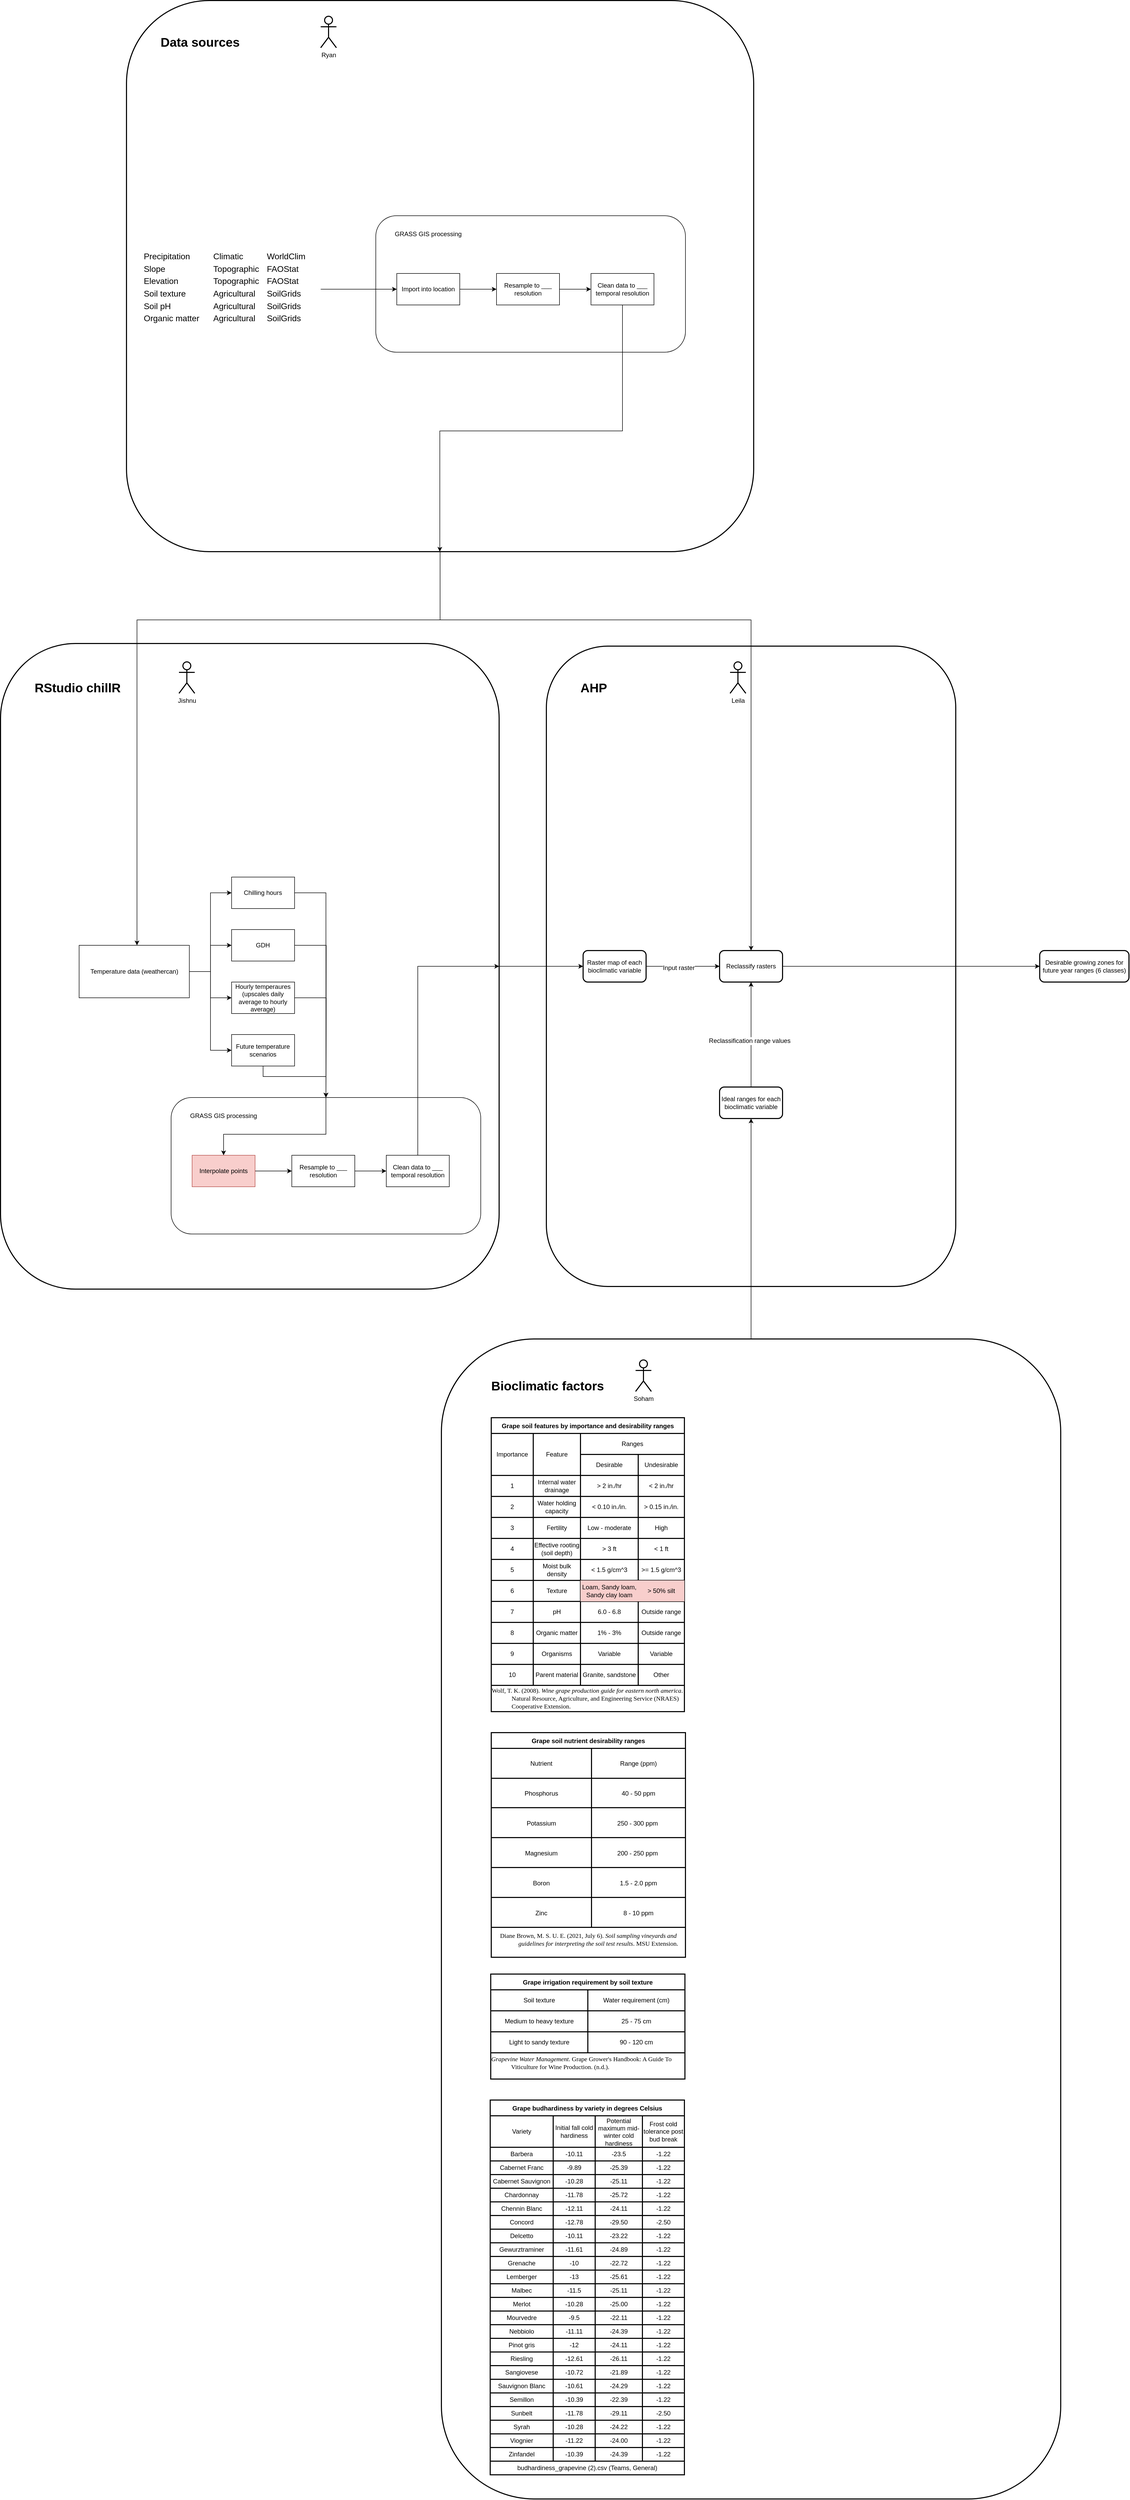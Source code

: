 <mxfile version="16.6.4" type="github">
  <diagram id="1BeaNvFZOrJ4yZ1JKT3H" name="Page-1">
    <mxGraphModel dx="1055" dy="2554" grid="1" gridSize="10" guides="1" tooltips="1" connect="1" arrows="1" fold="1" page="0" pageScale="1" pageWidth="850" pageHeight="1100" math="0" shadow="0">
      <root>
        <mxCell id="0" />
        <mxCell id="1" parent="0" />
        <mxCell id="0N3fPxSNlgeO_tsuWIb--254" value="" style="rounded=1;whiteSpace=wrap;html=1;strokeWidth=2;" parent="1" vertex="1">
          <mxGeometry x="1470" y="-100" width="780" height="1220" as="geometry" />
        </mxCell>
        <mxCell id="TXoJ2Y9kakNPnymrVyYn-52" style="edgeStyle=orthogonalEdgeStyle;rounded=0;orthogonalLoop=1;jettySize=auto;html=1;entryX=0;entryY=0.5;entryDx=0;entryDy=0;" edge="1" parent="1" source="0N3fPxSNlgeO_tsuWIb--256" target="TXoJ2Y9kakNPnymrVyYn-30">
          <mxGeometry relative="1" as="geometry" />
        </mxCell>
        <mxCell id="0N3fPxSNlgeO_tsuWIb--256" value="" style="rounded=1;whiteSpace=wrap;html=1;strokeWidth=2;" parent="1" vertex="1">
          <mxGeometry x="430" y="-105" width="950" height="1230" as="geometry" />
        </mxCell>
        <mxCell id="TXoJ2Y9kakNPnymrVyYn-50" style="edgeStyle=orthogonalEdgeStyle;rounded=0;orthogonalLoop=1;jettySize=auto;html=1;" edge="1" parent="1" source="0N3fPxSNlgeO_tsuWIb--260" target="TXoJ2Y9kakNPnymrVyYn-38">
          <mxGeometry relative="1" as="geometry">
            <Array as="points">
              <mxPoint x="1267" y="-150" />
              <mxPoint x="690" y="-150" />
            </Array>
          </mxGeometry>
        </mxCell>
        <mxCell id="TXoJ2Y9kakNPnymrVyYn-51" style="edgeStyle=orthogonalEdgeStyle;rounded=0;orthogonalLoop=1;jettySize=auto;html=1;" edge="1" parent="1" source="0N3fPxSNlgeO_tsuWIb--260" target="TXoJ2Y9kakNPnymrVyYn-33">
          <mxGeometry relative="1" as="geometry">
            <Array as="points">
              <mxPoint x="1268" y="-150" />
              <mxPoint x="1860" y="-150" />
            </Array>
          </mxGeometry>
        </mxCell>
        <mxCell id="0N3fPxSNlgeO_tsuWIb--260" value="" style="rounded=1;whiteSpace=wrap;html=1;strokeWidth=2;" parent="1" vertex="1">
          <mxGeometry x="670" y="-1330" width="1195" height="1050" as="geometry" />
        </mxCell>
        <mxCell id="0N3fPxSNlgeO_tsuWIb--261" value="&lt;h1&gt;Data sources&lt;br&gt;&lt;/h1&gt;" style="text;html=1;strokeColor=none;fillColor=none;spacing=5;spacingTop=-20;whiteSpace=wrap;overflow=hidden;rounded=0;" parent="1" vertex="1">
          <mxGeometry x="730" y="-1270" width="229" height="40" as="geometry" />
        </mxCell>
        <mxCell id="0N3fPxSNlgeO_tsuWIb--255" value="&lt;h1&gt;AHP&lt;br&gt;&lt;/h1&gt;" style="text;html=1;strokeColor=none;fillColor=none;spacing=5;spacingTop=-20;whiteSpace=wrap;overflow=hidden;rounded=0;" parent="1" vertex="1">
          <mxGeometry x="1530" y="-40" width="229" height="40" as="geometry" />
        </mxCell>
        <mxCell id="0N3fPxSNlgeO_tsuWIb--257" value="&lt;h1&gt;RStudio chillR&lt;br&gt;&lt;/h1&gt;" style="text;html=1;strokeColor=none;fillColor=none;spacing=5;spacingTop=-20;whiteSpace=wrap;overflow=hidden;rounded=0;" parent="1" vertex="1">
          <mxGeometry x="490" y="-40" width="229" height="40" as="geometry" />
        </mxCell>
        <mxCell id="TXoJ2Y9kakNPnymrVyYn-37" style="edgeStyle=orthogonalEdgeStyle;rounded=0;orthogonalLoop=1;jettySize=auto;html=1;exitX=0.5;exitY=0;exitDx=0;exitDy=0;" edge="1" parent="1" source="0N3fPxSNlgeO_tsuWIb--251" target="TXoJ2Y9kakNPnymrVyYn-27">
          <mxGeometry relative="1" as="geometry" />
        </mxCell>
        <mxCell id="0N3fPxSNlgeO_tsuWIb--251" value="" style="rounded=1;whiteSpace=wrap;html=1;strokeWidth=2;" parent="1" vertex="1">
          <mxGeometry x="1270" y="1220" width="1180" height="2210" as="geometry" />
        </mxCell>
        <mxCell id="0N3fPxSNlgeO_tsuWIb--37" value="Grape soil features by importance and desirability ranges" style="shape=table;startSize=30;container=1;collapsible=0;childLayout=tableLayout;fontStyle=1;align=center;strokeWidth=2;labelBackgroundColor=default;" parent="1" vertex="1">
          <mxGeometry x="1365" y="1370" width="368" height="560" as="geometry" />
        </mxCell>
        <mxCell id="0N3fPxSNlgeO_tsuWIb--38" value="" style="shape=tableRow;horizontal=0;startSize=0;swimlaneHead=0;swimlaneBody=0;top=0;left=0;bottom=0;right=0;collapsible=0;dropTarget=0;fillColor=none;points=[[0,0.5],[1,0.5]];portConstraint=eastwest;" parent="0N3fPxSNlgeO_tsuWIb--37" vertex="1">
          <mxGeometry y="30" width="368" height="40" as="geometry" />
        </mxCell>
        <mxCell id="0N3fPxSNlgeO_tsuWIb--99" value="Importance" style="shape=partialRectangle;html=1;whiteSpace=wrap;connectable=0;fillColor=none;top=0;left=0;bottom=0;right=0;overflow=hidden;rowspan=2;colspan=1;" parent="0N3fPxSNlgeO_tsuWIb--38" vertex="1">
          <mxGeometry width="80" height="80" as="geometry">
            <mxRectangle width="80" height="40" as="alternateBounds" />
          </mxGeometry>
        </mxCell>
        <mxCell id="0N3fPxSNlgeO_tsuWIb--39" value="Feature" style="shape=partialRectangle;html=1;whiteSpace=wrap;connectable=0;fillColor=none;top=0;left=0;bottom=0;right=0;overflow=hidden;rowspan=2;colspan=1;" parent="0N3fPxSNlgeO_tsuWIb--38" vertex="1">
          <mxGeometry x="80" width="90" height="80" as="geometry">
            <mxRectangle width="90" height="40" as="alternateBounds" />
          </mxGeometry>
        </mxCell>
        <mxCell id="0N3fPxSNlgeO_tsuWIb--40" value="Ranges" style="shape=partialRectangle;html=1;whiteSpace=wrap;connectable=0;fillColor=none;top=0;left=0;bottom=0;right=0;overflow=hidden;rowspan=1;colspan=2;" parent="0N3fPxSNlgeO_tsuWIb--38" vertex="1">
          <mxGeometry x="170" width="198" height="40" as="geometry">
            <mxRectangle width="110" height="40" as="alternateBounds" />
          </mxGeometry>
        </mxCell>
        <mxCell id="0N3fPxSNlgeO_tsuWIb--86" style="shape=partialRectangle;html=1;whiteSpace=wrap;connectable=0;fillColor=none;top=0;left=0;bottom=0;right=0;overflow=hidden;" parent="0N3fPxSNlgeO_tsuWIb--38" vertex="1" visible="0">
          <mxGeometry x="280" width="88" height="40" as="geometry">
            <mxRectangle width="88" height="40" as="alternateBounds" />
          </mxGeometry>
        </mxCell>
        <mxCell id="0N3fPxSNlgeO_tsuWIb--94" style="shape=tableRow;horizontal=0;startSize=0;swimlaneHead=0;swimlaneBody=0;top=0;left=0;bottom=0;right=0;collapsible=0;dropTarget=0;fillColor=none;points=[[0,0.5],[1,0.5]];portConstraint=eastwest;" parent="0N3fPxSNlgeO_tsuWIb--37" vertex="1">
          <mxGeometry y="70" width="368" height="40" as="geometry" />
        </mxCell>
        <mxCell id="0N3fPxSNlgeO_tsuWIb--100" style="shape=partialRectangle;html=1;whiteSpace=wrap;connectable=0;fillColor=none;top=0;left=0;bottom=0;right=0;overflow=hidden;" parent="0N3fPxSNlgeO_tsuWIb--94" vertex="1" visible="0">
          <mxGeometry width="80" height="40" as="geometry">
            <mxRectangle width="80" height="40" as="alternateBounds" />
          </mxGeometry>
        </mxCell>
        <mxCell id="0N3fPxSNlgeO_tsuWIb--95" style="shape=partialRectangle;html=1;whiteSpace=wrap;connectable=0;fillColor=none;top=0;left=0;bottom=0;right=0;overflow=hidden;" parent="0N3fPxSNlgeO_tsuWIb--94" vertex="1" visible="0">
          <mxGeometry x="80" width="90" height="40" as="geometry">
            <mxRectangle width="90" height="40" as="alternateBounds" />
          </mxGeometry>
        </mxCell>
        <mxCell id="0N3fPxSNlgeO_tsuWIb--96" value="Desirable" style="shape=partialRectangle;html=1;whiteSpace=wrap;connectable=0;fillColor=none;top=0;left=0;bottom=0;right=0;overflow=hidden;" parent="0N3fPxSNlgeO_tsuWIb--94" vertex="1">
          <mxGeometry x="170" width="110" height="40" as="geometry">
            <mxRectangle width="110" height="40" as="alternateBounds" />
          </mxGeometry>
        </mxCell>
        <mxCell id="0N3fPxSNlgeO_tsuWIb--97" value="Undesirable" style="shape=partialRectangle;html=1;whiteSpace=wrap;connectable=0;fillColor=none;top=0;left=0;bottom=0;right=0;overflow=hidden;" parent="0N3fPxSNlgeO_tsuWIb--94" vertex="1">
          <mxGeometry x="280" width="88" height="40" as="geometry">
            <mxRectangle width="88" height="40" as="alternateBounds" />
          </mxGeometry>
        </mxCell>
        <mxCell id="0N3fPxSNlgeO_tsuWIb--42" value="" style="shape=tableRow;horizontal=0;startSize=0;swimlaneHead=0;swimlaneBody=0;top=0;left=0;bottom=0;right=0;collapsible=0;dropTarget=0;fillColor=none;points=[[0,0.5],[1,0.5]];portConstraint=eastwest;" parent="0N3fPxSNlgeO_tsuWIb--37" vertex="1">
          <mxGeometry y="110" width="368" height="40" as="geometry" />
        </mxCell>
        <mxCell id="0N3fPxSNlgeO_tsuWIb--101" value="1" style="shape=partialRectangle;html=1;whiteSpace=wrap;connectable=0;fillColor=none;top=0;left=0;bottom=0;right=0;overflow=hidden;" parent="0N3fPxSNlgeO_tsuWIb--42" vertex="1">
          <mxGeometry width="80" height="40" as="geometry">
            <mxRectangle width="80" height="40" as="alternateBounds" />
          </mxGeometry>
        </mxCell>
        <mxCell id="0N3fPxSNlgeO_tsuWIb--43" value="Internal water drainage" style="shape=partialRectangle;html=1;whiteSpace=wrap;connectable=0;fillColor=none;top=0;left=0;bottom=0;right=0;overflow=hidden;" parent="0N3fPxSNlgeO_tsuWIb--42" vertex="1">
          <mxGeometry x="80" width="90" height="40" as="geometry">
            <mxRectangle width="90" height="40" as="alternateBounds" />
          </mxGeometry>
        </mxCell>
        <mxCell id="0N3fPxSNlgeO_tsuWIb--44" value="&amp;gt; 2 in./hr" style="shape=partialRectangle;html=1;whiteSpace=wrap;connectable=0;fillColor=none;top=0;left=0;bottom=0;right=0;overflow=hidden;" parent="0N3fPxSNlgeO_tsuWIb--42" vertex="1">
          <mxGeometry x="170" width="110" height="40" as="geometry">
            <mxRectangle width="110" height="40" as="alternateBounds" />
          </mxGeometry>
        </mxCell>
        <mxCell id="0N3fPxSNlgeO_tsuWIb--87" value="&lt;span&gt;&amp;lt; 2 in./hr&lt;/span&gt;" style="shape=partialRectangle;html=1;whiteSpace=wrap;connectable=0;fillColor=none;top=0;left=0;bottom=0;right=0;overflow=hidden;" parent="0N3fPxSNlgeO_tsuWIb--42" vertex="1">
          <mxGeometry x="280" width="88" height="40" as="geometry">
            <mxRectangle width="88" height="40" as="alternateBounds" />
          </mxGeometry>
        </mxCell>
        <mxCell id="0N3fPxSNlgeO_tsuWIb--46" value="" style="shape=tableRow;horizontal=0;startSize=0;swimlaneHead=0;swimlaneBody=0;top=0;left=0;bottom=0;right=0;collapsible=0;dropTarget=0;fillColor=none;points=[[0,0.5],[1,0.5]];portConstraint=eastwest;" parent="0N3fPxSNlgeO_tsuWIb--37" vertex="1">
          <mxGeometry y="150" width="368" height="40" as="geometry" />
        </mxCell>
        <mxCell id="0N3fPxSNlgeO_tsuWIb--102" value="2" style="shape=partialRectangle;html=1;whiteSpace=wrap;connectable=0;fillColor=none;top=0;left=0;bottom=0;right=0;overflow=hidden;" parent="0N3fPxSNlgeO_tsuWIb--46" vertex="1">
          <mxGeometry width="80" height="40" as="geometry">
            <mxRectangle width="80" height="40" as="alternateBounds" />
          </mxGeometry>
        </mxCell>
        <mxCell id="0N3fPxSNlgeO_tsuWIb--47" value="Water holding capacity" style="shape=partialRectangle;html=1;whiteSpace=wrap;connectable=0;fillColor=none;top=0;left=0;bottom=0;right=0;overflow=hidden;" parent="0N3fPxSNlgeO_tsuWIb--46" vertex="1">
          <mxGeometry x="80" width="90" height="40" as="geometry">
            <mxRectangle width="90" height="40" as="alternateBounds" />
          </mxGeometry>
        </mxCell>
        <mxCell id="0N3fPxSNlgeO_tsuWIb--48" value="&amp;lt; 0.10 in./in." style="shape=partialRectangle;html=1;whiteSpace=wrap;connectable=0;fillColor=none;top=0;left=0;bottom=0;right=0;overflow=hidden;" parent="0N3fPxSNlgeO_tsuWIb--46" vertex="1">
          <mxGeometry x="170" width="110" height="40" as="geometry">
            <mxRectangle width="110" height="40" as="alternateBounds" />
          </mxGeometry>
        </mxCell>
        <mxCell id="0N3fPxSNlgeO_tsuWIb--88" value="&amp;gt; 0.15 in./in." style="shape=partialRectangle;html=1;whiteSpace=wrap;connectable=0;fillColor=none;top=0;left=0;bottom=0;right=0;overflow=hidden;" parent="0N3fPxSNlgeO_tsuWIb--46" vertex="1">
          <mxGeometry x="280" width="88" height="40" as="geometry">
            <mxRectangle width="88" height="40" as="alternateBounds" />
          </mxGeometry>
        </mxCell>
        <mxCell id="0N3fPxSNlgeO_tsuWIb--50" value="" style="shape=tableRow;horizontal=0;startSize=0;swimlaneHead=0;swimlaneBody=0;top=0;left=0;bottom=0;right=0;collapsible=0;dropTarget=0;fillColor=none;points=[[0,0.5],[1,0.5]];portConstraint=eastwest;" parent="0N3fPxSNlgeO_tsuWIb--37" vertex="1">
          <mxGeometry y="190" width="368" height="40" as="geometry" />
        </mxCell>
        <mxCell id="0N3fPxSNlgeO_tsuWIb--103" value="3" style="shape=partialRectangle;html=1;whiteSpace=wrap;connectable=0;fillColor=none;top=0;left=0;bottom=0;right=0;overflow=hidden;" parent="0N3fPxSNlgeO_tsuWIb--50" vertex="1">
          <mxGeometry width="80" height="40" as="geometry">
            <mxRectangle width="80" height="40" as="alternateBounds" />
          </mxGeometry>
        </mxCell>
        <mxCell id="0N3fPxSNlgeO_tsuWIb--51" value="Fertility" style="shape=partialRectangle;html=1;whiteSpace=wrap;connectable=0;fillColor=none;top=0;left=0;bottom=0;right=0;overflow=hidden;" parent="0N3fPxSNlgeO_tsuWIb--50" vertex="1">
          <mxGeometry x="80" width="90" height="40" as="geometry">
            <mxRectangle width="90" height="40" as="alternateBounds" />
          </mxGeometry>
        </mxCell>
        <mxCell id="0N3fPxSNlgeO_tsuWIb--52" value="Low - moderate" style="shape=partialRectangle;html=1;whiteSpace=wrap;connectable=0;fillColor=none;top=0;left=0;bottom=0;right=0;overflow=hidden;" parent="0N3fPxSNlgeO_tsuWIb--50" vertex="1">
          <mxGeometry x="170" width="110" height="40" as="geometry">
            <mxRectangle width="110" height="40" as="alternateBounds" />
          </mxGeometry>
        </mxCell>
        <mxCell id="0N3fPxSNlgeO_tsuWIb--89" value="High" style="shape=partialRectangle;html=1;whiteSpace=wrap;connectable=0;fillColor=none;top=0;left=0;bottom=0;right=0;overflow=hidden;" parent="0N3fPxSNlgeO_tsuWIb--50" vertex="1">
          <mxGeometry x="280" width="88" height="40" as="geometry">
            <mxRectangle width="88" height="40" as="alternateBounds" />
          </mxGeometry>
        </mxCell>
        <mxCell id="0N3fPxSNlgeO_tsuWIb--54" value="" style="shape=tableRow;horizontal=0;startSize=0;swimlaneHead=0;swimlaneBody=0;top=0;left=0;bottom=0;right=0;collapsible=0;dropTarget=0;fillColor=none;points=[[0,0.5],[1,0.5]];portConstraint=eastwest;" parent="0N3fPxSNlgeO_tsuWIb--37" vertex="1">
          <mxGeometry y="230" width="368" height="40" as="geometry" />
        </mxCell>
        <mxCell id="0N3fPxSNlgeO_tsuWIb--104" value="4" style="shape=partialRectangle;html=1;whiteSpace=wrap;connectable=0;fillColor=none;top=0;left=0;bottom=0;right=0;overflow=hidden;" parent="0N3fPxSNlgeO_tsuWIb--54" vertex="1">
          <mxGeometry width="80" height="40" as="geometry">
            <mxRectangle width="80" height="40" as="alternateBounds" />
          </mxGeometry>
        </mxCell>
        <mxCell id="0N3fPxSNlgeO_tsuWIb--55" value="Effective rooting (soil depth)" style="shape=partialRectangle;html=1;whiteSpace=wrap;connectable=0;fillColor=none;top=0;left=0;bottom=0;right=0;overflow=hidden;" parent="0N3fPxSNlgeO_tsuWIb--54" vertex="1">
          <mxGeometry x="80" width="90" height="40" as="geometry">
            <mxRectangle width="90" height="40" as="alternateBounds" />
          </mxGeometry>
        </mxCell>
        <mxCell id="0N3fPxSNlgeO_tsuWIb--56" value="&amp;gt; 3 ft" style="shape=partialRectangle;html=1;whiteSpace=wrap;connectable=0;fillColor=none;top=0;left=0;bottom=0;right=0;overflow=hidden;" parent="0N3fPxSNlgeO_tsuWIb--54" vertex="1">
          <mxGeometry x="170" width="110" height="40" as="geometry">
            <mxRectangle width="110" height="40" as="alternateBounds" />
          </mxGeometry>
        </mxCell>
        <mxCell id="0N3fPxSNlgeO_tsuWIb--90" value="&amp;lt; 1 ft" style="shape=partialRectangle;html=1;whiteSpace=wrap;connectable=0;fillColor=none;top=0;left=0;bottom=0;right=0;overflow=hidden;" parent="0N3fPxSNlgeO_tsuWIb--54" vertex="1">
          <mxGeometry x="280" width="88" height="40" as="geometry">
            <mxRectangle width="88" height="40" as="alternateBounds" />
          </mxGeometry>
        </mxCell>
        <mxCell id="0N3fPxSNlgeO_tsuWIb--58" value="" style="shape=tableRow;horizontal=0;startSize=0;swimlaneHead=0;swimlaneBody=0;top=0;left=0;bottom=0;right=0;collapsible=0;dropTarget=0;fillColor=none;points=[[0,0.5],[1,0.5]];portConstraint=eastwest;" parent="0N3fPxSNlgeO_tsuWIb--37" vertex="1">
          <mxGeometry y="270" width="368" height="40" as="geometry" />
        </mxCell>
        <mxCell id="0N3fPxSNlgeO_tsuWIb--105" value="5" style="shape=partialRectangle;html=1;whiteSpace=wrap;connectable=0;fillColor=none;top=0;left=0;bottom=0;right=0;overflow=hidden;" parent="0N3fPxSNlgeO_tsuWIb--58" vertex="1">
          <mxGeometry width="80" height="40" as="geometry">
            <mxRectangle width="80" height="40" as="alternateBounds" />
          </mxGeometry>
        </mxCell>
        <mxCell id="0N3fPxSNlgeO_tsuWIb--59" value="Moist bulk density" style="shape=partialRectangle;html=1;whiteSpace=wrap;connectable=0;fillColor=none;top=0;left=0;bottom=0;right=0;overflow=hidden;" parent="0N3fPxSNlgeO_tsuWIb--58" vertex="1">
          <mxGeometry x="80" width="90" height="40" as="geometry">
            <mxRectangle width="90" height="40" as="alternateBounds" />
          </mxGeometry>
        </mxCell>
        <mxCell id="0N3fPxSNlgeO_tsuWIb--60" value="&amp;lt; 1.5 g/cm^3" style="shape=partialRectangle;html=1;whiteSpace=wrap;connectable=0;fillColor=none;top=0;left=0;bottom=0;right=0;overflow=hidden;" parent="0N3fPxSNlgeO_tsuWIb--58" vertex="1">
          <mxGeometry x="170" width="110" height="40" as="geometry">
            <mxRectangle width="110" height="40" as="alternateBounds" />
          </mxGeometry>
        </mxCell>
        <mxCell id="0N3fPxSNlgeO_tsuWIb--91" value="&amp;gt;= 1.5 g/cm^3" style="shape=partialRectangle;html=1;whiteSpace=wrap;connectable=0;fillColor=none;top=0;left=0;bottom=0;right=0;overflow=hidden;" parent="0N3fPxSNlgeO_tsuWIb--58" vertex="1">
          <mxGeometry x="280" width="88" height="40" as="geometry">
            <mxRectangle width="88" height="40" as="alternateBounds" />
          </mxGeometry>
        </mxCell>
        <mxCell id="0N3fPxSNlgeO_tsuWIb--62" value="" style="shape=tableRow;horizontal=0;startSize=0;swimlaneHead=0;swimlaneBody=0;top=0;left=0;bottom=0;right=0;collapsible=0;dropTarget=0;fillColor=none;points=[[0,0.5],[1,0.5]];portConstraint=eastwest;" parent="0N3fPxSNlgeO_tsuWIb--37" vertex="1">
          <mxGeometry y="310" width="368" height="40" as="geometry" />
        </mxCell>
        <mxCell id="0N3fPxSNlgeO_tsuWIb--106" value="6" style="shape=partialRectangle;html=1;whiteSpace=wrap;connectable=0;fillColor=none;top=0;left=0;bottom=0;right=0;overflow=hidden;" parent="0N3fPxSNlgeO_tsuWIb--62" vertex="1">
          <mxGeometry width="80" height="40" as="geometry">
            <mxRectangle width="80" height="40" as="alternateBounds" />
          </mxGeometry>
        </mxCell>
        <mxCell id="0N3fPxSNlgeO_tsuWIb--63" value="Texture" style="shape=partialRectangle;html=1;whiteSpace=wrap;connectable=0;fillColor=none;top=0;left=0;bottom=0;right=0;overflow=hidden;" parent="0N3fPxSNlgeO_tsuWIb--62" vertex="1">
          <mxGeometry x="80" width="90" height="40" as="geometry">
            <mxRectangle width="90" height="40" as="alternateBounds" />
          </mxGeometry>
        </mxCell>
        <mxCell id="0N3fPxSNlgeO_tsuWIb--64" value="Loam, Sandy loam, Sandy clay loam" style="shape=partialRectangle;html=1;whiteSpace=wrap;connectable=0;fillColor=#f8cecc;top=0;left=0;bottom=0;right=0;overflow=hidden;strokeColor=#b85450;" parent="0N3fPxSNlgeO_tsuWIb--62" vertex="1">
          <mxGeometry x="170" width="110" height="40" as="geometry">
            <mxRectangle width="110" height="40" as="alternateBounds" />
          </mxGeometry>
        </mxCell>
        <mxCell id="0N3fPxSNlgeO_tsuWIb--92" value="&amp;gt; 50% silt" style="shape=partialRectangle;html=1;whiteSpace=wrap;connectable=0;fillColor=#f8cecc;top=0;left=0;bottom=0;right=0;overflow=hidden;strokeColor=#b85450;" parent="0N3fPxSNlgeO_tsuWIb--62" vertex="1">
          <mxGeometry x="280" width="88" height="40" as="geometry">
            <mxRectangle width="88" height="40" as="alternateBounds" />
          </mxGeometry>
        </mxCell>
        <mxCell id="0N3fPxSNlgeO_tsuWIb--66" value="" style="shape=tableRow;horizontal=0;startSize=0;swimlaneHead=0;swimlaneBody=0;top=0;left=0;bottom=0;right=0;collapsible=0;dropTarget=0;fillColor=none;points=[[0,0.5],[1,0.5]];portConstraint=eastwest;" parent="0N3fPxSNlgeO_tsuWIb--37" vertex="1">
          <mxGeometry y="350" width="368" height="40" as="geometry" />
        </mxCell>
        <mxCell id="0N3fPxSNlgeO_tsuWIb--107" value="7" style="shape=partialRectangle;html=1;whiteSpace=wrap;connectable=0;fillColor=none;top=0;left=0;bottom=0;right=0;overflow=hidden;" parent="0N3fPxSNlgeO_tsuWIb--66" vertex="1">
          <mxGeometry width="80" height="40" as="geometry">
            <mxRectangle width="80" height="40" as="alternateBounds" />
          </mxGeometry>
        </mxCell>
        <mxCell id="0N3fPxSNlgeO_tsuWIb--67" value="pH" style="shape=partialRectangle;html=1;whiteSpace=wrap;connectable=0;fillColor=none;top=0;left=0;bottom=0;right=0;overflow=hidden;" parent="0N3fPxSNlgeO_tsuWIb--66" vertex="1">
          <mxGeometry x="80" width="90" height="40" as="geometry">
            <mxRectangle width="90" height="40" as="alternateBounds" />
          </mxGeometry>
        </mxCell>
        <mxCell id="0N3fPxSNlgeO_tsuWIb--68" value="6.0 - 6.8" style="shape=partialRectangle;html=1;whiteSpace=wrap;connectable=0;fillColor=none;top=0;left=0;bottom=0;right=0;overflow=hidden;" parent="0N3fPxSNlgeO_tsuWIb--66" vertex="1">
          <mxGeometry x="170" width="110" height="40" as="geometry">
            <mxRectangle width="110" height="40" as="alternateBounds" />
          </mxGeometry>
        </mxCell>
        <mxCell id="0N3fPxSNlgeO_tsuWIb--93" value="Outside range" style="shape=partialRectangle;html=1;whiteSpace=wrap;connectable=0;fillColor=none;top=0;left=0;bottom=0;right=0;overflow=hidden;" parent="0N3fPxSNlgeO_tsuWIb--66" vertex="1">
          <mxGeometry x="280" width="88" height="40" as="geometry">
            <mxRectangle width="88" height="40" as="alternateBounds" />
          </mxGeometry>
        </mxCell>
        <mxCell id="0N3fPxSNlgeO_tsuWIb--118" value="" style="shape=tableRow;horizontal=0;startSize=0;swimlaneHead=0;swimlaneBody=0;top=0;left=0;bottom=0;right=0;collapsible=0;dropTarget=0;fillColor=none;points=[[0,0.5],[1,0.5]];portConstraint=eastwest;" parent="0N3fPxSNlgeO_tsuWIb--37" vertex="1">
          <mxGeometry y="390" width="368" height="40" as="geometry" />
        </mxCell>
        <mxCell id="0N3fPxSNlgeO_tsuWIb--119" value="8" style="shape=partialRectangle;html=1;whiteSpace=wrap;connectable=0;fillColor=none;top=0;left=0;bottom=0;right=0;overflow=hidden;" parent="0N3fPxSNlgeO_tsuWIb--118" vertex="1">
          <mxGeometry width="80" height="40" as="geometry">
            <mxRectangle width="80" height="40" as="alternateBounds" />
          </mxGeometry>
        </mxCell>
        <mxCell id="0N3fPxSNlgeO_tsuWIb--120" value="Organic matter" style="shape=partialRectangle;html=1;whiteSpace=wrap;connectable=0;fillColor=none;top=0;left=0;bottom=0;right=0;overflow=hidden;" parent="0N3fPxSNlgeO_tsuWIb--118" vertex="1">
          <mxGeometry x="80" width="90" height="40" as="geometry">
            <mxRectangle width="90" height="40" as="alternateBounds" />
          </mxGeometry>
        </mxCell>
        <mxCell id="0N3fPxSNlgeO_tsuWIb--121" value="1% - 3%" style="shape=partialRectangle;html=1;whiteSpace=wrap;connectable=0;fillColor=none;top=0;left=0;bottom=0;right=0;overflow=hidden;" parent="0N3fPxSNlgeO_tsuWIb--118" vertex="1">
          <mxGeometry x="170" width="110" height="40" as="geometry">
            <mxRectangle width="110" height="40" as="alternateBounds" />
          </mxGeometry>
        </mxCell>
        <mxCell id="0N3fPxSNlgeO_tsuWIb--122" value="Outside range" style="shape=partialRectangle;html=1;whiteSpace=wrap;connectable=0;fillColor=none;top=0;left=0;bottom=0;right=0;overflow=hidden;" parent="0N3fPxSNlgeO_tsuWIb--118" vertex="1">
          <mxGeometry x="280" width="88" height="40" as="geometry">
            <mxRectangle width="88" height="40" as="alternateBounds" />
          </mxGeometry>
        </mxCell>
        <mxCell id="0N3fPxSNlgeO_tsuWIb--123" value="" style="shape=tableRow;horizontal=0;startSize=0;swimlaneHead=0;swimlaneBody=0;top=0;left=0;bottom=0;right=0;collapsible=0;dropTarget=0;fillColor=none;points=[[0,0.5],[1,0.5]];portConstraint=eastwest;" parent="0N3fPxSNlgeO_tsuWIb--37" vertex="1">
          <mxGeometry y="430" width="368" height="40" as="geometry" />
        </mxCell>
        <mxCell id="0N3fPxSNlgeO_tsuWIb--124" value="9" style="shape=partialRectangle;html=1;whiteSpace=wrap;connectable=0;fillColor=none;top=0;left=0;bottom=0;right=0;overflow=hidden;" parent="0N3fPxSNlgeO_tsuWIb--123" vertex="1">
          <mxGeometry width="80" height="40" as="geometry">
            <mxRectangle width="80" height="40" as="alternateBounds" />
          </mxGeometry>
        </mxCell>
        <mxCell id="0N3fPxSNlgeO_tsuWIb--125" value="Organisms" style="shape=partialRectangle;html=1;whiteSpace=wrap;connectable=0;fillColor=none;top=0;left=0;bottom=0;right=0;overflow=hidden;" parent="0N3fPxSNlgeO_tsuWIb--123" vertex="1">
          <mxGeometry x="80" width="90" height="40" as="geometry">
            <mxRectangle width="90" height="40" as="alternateBounds" />
          </mxGeometry>
        </mxCell>
        <mxCell id="0N3fPxSNlgeO_tsuWIb--126" value="Variable" style="shape=partialRectangle;html=1;whiteSpace=wrap;connectable=0;fillColor=none;top=0;left=0;bottom=0;right=0;overflow=hidden;" parent="0N3fPxSNlgeO_tsuWIb--123" vertex="1">
          <mxGeometry x="170" width="110" height="40" as="geometry">
            <mxRectangle width="110" height="40" as="alternateBounds" />
          </mxGeometry>
        </mxCell>
        <mxCell id="0N3fPxSNlgeO_tsuWIb--127" value="Variable" style="shape=partialRectangle;html=1;whiteSpace=wrap;connectable=0;fillColor=none;top=0;left=0;bottom=0;right=0;overflow=hidden;" parent="0N3fPxSNlgeO_tsuWIb--123" vertex="1">
          <mxGeometry x="280" width="88" height="40" as="geometry">
            <mxRectangle width="88" height="40" as="alternateBounds" />
          </mxGeometry>
        </mxCell>
        <mxCell id="0N3fPxSNlgeO_tsuWIb--128" value="" style="shape=tableRow;horizontal=0;startSize=0;swimlaneHead=0;swimlaneBody=0;top=0;left=0;bottom=0;right=0;collapsible=0;dropTarget=0;fillColor=none;points=[[0,0.5],[1,0.5]];portConstraint=eastwest;" parent="0N3fPxSNlgeO_tsuWIb--37" vertex="1">
          <mxGeometry y="470" width="368" height="40" as="geometry" />
        </mxCell>
        <mxCell id="0N3fPxSNlgeO_tsuWIb--129" value="10" style="shape=partialRectangle;html=1;whiteSpace=wrap;connectable=0;fillColor=none;top=0;left=0;bottom=0;right=0;overflow=hidden;" parent="0N3fPxSNlgeO_tsuWIb--128" vertex="1">
          <mxGeometry width="80" height="40" as="geometry">
            <mxRectangle width="80" height="40" as="alternateBounds" />
          </mxGeometry>
        </mxCell>
        <mxCell id="0N3fPxSNlgeO_tsuWIb--130" value="Parent material" style="shape=partialRectangle;html=1;whiteSpace=wrap;connectable=0;fillColor=none;top=0;left=0;bottom=0;right=0;overflow=hidden;" parent="0N3fPxSNlgeO_tsuWIb--128" vertex="1">
          <mxGeometry x="80" width="90" height="40" as="geometry">
            <mxRectangle width="90" height="40" as="alternateBounds" />
          </mxGeometry>
        </mxCell>
        <mxCell id="0N3fPxSNlgeO_tsuWIb--131" value="Granite&lt;span style=&quot;white-space: pre&quot;&gt;, sandstone&lt;/span&gt;" style="shape=partialRectangle;html=1;whiteSpace=wrap;connectable=0;fillColor=none;top=0;left=0;bottom=0;right=0;overflow=hidden;" parent="0N3fPxSNlgeO_tsuWIb--128" vertex="1">
          <mxGeometry x="170" width="110" height="40" as="geometry">
            <mxRectangle width="110" height="40" as="alternateBounds" />
          </mxGeometry>
        </mxCell>
        <mxCell id="0N3fPxSNlgeO_tsuWIb--132" value="Other" style="shape=partialRectangle;html=1;whiteSpace=wrap;connectable=0;fillColor=none;top=0;left=0;bottom=0;right=0;overflow=hidden;" parent="0N3fPxSNlgeO_tsuWIb--128" vertex="1">
          <mxGeometry x="280" width="88" height="40" as="geometry">
            <mxRectangle width="88" height="40" as="alternateBounds" />
          </mxGeometry>
        </mxCell>
        <mxCell id="0N3fPxSNlgeO_tsuWIb--133" style="shape=tableRow;horizontal=0;startSize=0;swimlaneHead=0;swimlaneBody=0;top=0;left=0;bottom=0;right=0;collapsible=0;dropTarget=0;fillColor=none;points=[[0,0.5],[1,0.5]];portConstraint=eastwest;" parent="0N3fPxSNlgeO_tsuWIb--37" vertex="1">
          <mxGeometry y="510" width="368" height="50" as="geometry" />
        </mxCell>
        <mxCell id="0N3fPxSNlgeO_tsuWIb--134" value="&lt;p style=&quot;text-align: left ; margin: 0px 0px 12px 37.8px ; text-indent: -37.8px ; font-stretch: normal ; line-height: normal ; font-family: &amp;#34;times&amp;#34;&quot;&gt;&lt;span&gt;Wolf, T. K. (2008). &lt;i&gt;Wine grape production guide for eastern north america&lt;/i&gt;. Natural Resource, Agriculture, and Engineering Service (NRAES) Cooperative Extension.&amp;nbsp;&lt;/span&gt;&lt;/p&gt;" style="shape=partialRectangle;html=1;whiteSpace=wrap;connectable=0;fillColor=none;top=0;left=0;bottom=0;right=0;overflow=hidden;rowspan=1;colspan=4;" parent="0N3fPxSNlgeO_tsuWIb--133" vertex="1">
          <mxGeometry width="368" height="50" as="geometry">
            <mxRectangle width="80" height="50" as="alternateBounds" />
          </mxGeometry>
        </mxCell>
        <mxCell id="0N3fPxSNlgeO_tsuWIb--135" style="shape=partialRectangle;html=1;whiteSpace=wrap;connectable=0;fillColor=none;top=0;left=0;bottom=0;right=0;overflow=hidden;" parent="0N3fPxSNlgeO_tsuWIb--133" vertex="1" visible="0">
          <mxGeometry x="80" width="90" height="50" as="geometry">
            <mxRectangle width="90" height="50" as="alternateBounds" />
          </mxGeometry>
        </mxCell>
        <mxCell id="0N3fPxSNlgeO_tsuWIb--136" style="shape=partialRectangle;html=1;whiteSpace=wrap;connectable=0;fillColor=none;top=0;left=0;bottom=0;right=0;overflow=hidden;" parent="0N3fPxSNlgeO_tsuWIb--133" vertex="1" visible="0">
          <mxGeometry x="170" width="110" height="50" as="geometry">
            <mxRectangle width="110" height="50" as="alternateBounds" />
          </mxGeometry>
        </mxCell>
        <mxCell id="0N3fPxSNlgeO_tsuWIb--137" style="shape=partialRectangle;html=1;whiteSpace=wrap;connectable=0;fillColor=none;top=0;left=0;bottom=0;right=0;overflow=hidden;" parent="0N3fPxSNlgeO_tsuWIb--133" vertex="1" visible="0">
          <mxGeometry x="280" width="88" height="50" as="geometry">
            <mxRectangle width="88" height="50" as="alternateBounds" />
          </mxGeometry>
        </mxCell>
        <mxCell id="0N3fPxSNlgeO_tsuWIb--218" value="Grape soil nutrient desirability ranges" style="shape=table;startSize=30;container=1;collapsible=0;childLayout=tableLayout;fontStyle=1;align=center;strokeWidth=2;" parent="1" vertex="1">
          <mxGeometry x="1365" y="1970" width="370" height="428" as="geometry" />
        </mxCell>
        <mxCell id="0N3fPxSNlgeO_tsuWIb--219" value="" style="shape=tableRow;horizontal=0;startSize=0;swimlaneHead=0;swimlaneBody=0;top=0;left=0;bottom=0;right=0;collapsible=0;dropTarget=0;fillColor=none;points=[[0,0.5],[1,0.5]];portConstraint=eastwest;strokeWidth=2;" parent="0N3fPxSNlgeO_tsuWIb--218" vertex="1">
          <mxGeometry y="30" width="370" height="57" as="geometry" />
        </mxCell>
        <mxCell id="0N3fPxSNlgeO_tsuWIb--220" value="Nutrient" style="shape=partialRectangle;html=1;whiteSpace=wrap;connectable=0;fillColor=none;top=0;left=0;bottom=0;right=0;overflow=hidden;strokeWidth=2;" parent="0N3fPxSNlgeO_tsuWIb--219" vertex="1">
          <mxGeometry width="191" height="57" as="geometry">
            <mxRectangle width="191" height="57" as="alternateBounds" />
          </mxGeometry>
        </mxCell>
        <mxCell id="0N3fPxSNlgeO_tsuWIb--221" value="Range (ppm)" style="shape=partialRectangle;html=1;whiteSpace=wrap;connectable=0;fillColor=none;top=0;left=0;bottom=0;right=0;overflow=hidden;strokeWidth=2;" parent="0N3fPxSNlgeO_tsuWIb--219" vertex="1">
          <mxGeometry x="191" width="179" height="57" as="geometry">
            <mxRectangle width="179" height="57" as="alternateBounds" />
          </mxGeometry>
        </mxCell>
        <mxCell id="0N3fPxSNlgeO_tsuWIb--223" value="" style="shape=tableRow;horizontal=0;startSize=0;swimlaneHead=0;swimlaneBody=0;top=0;left=0;bottom=0;right=0;collapsible=0;dropTarget=0;fillColor=none;points=[[0,0.5],[1,0.5]];portConstraint=eastwest;strokeWidth=2;" parent="0N3fPxSNlgeO_tsuWIb--218" vertex="1">
          <mxGeometry y="87" width="370" height="56" as="geometry" />
        </mxCell>
        <mxCell id="0N3fPxSNlgeO_tsuWIb--224" value="&lt;p style=&quot;margin: 0px ; font-stretch: normal ; line-height: normal&quot;&gt;Phosphorus&lt;/p&gt;" style="shape=partialRectangle;html=1;whiteSpace=wrap;connectable=0;fillColor=none;top=0;left=0;bottom=0;right=0;overflow=hidden;strokeWidth=2;" parent="0N3fPxSNlgeO_tsuWIb--223" vertex="1">
          <mxGeometry width="191" height="56" as="geometry">
            <mxRectangle width="191" height="56" as="alternateBounds" />
          </mxGeometry>
        </mxCell>
        <mxCell id="0N3fPxSNlgeO_tsuWIb--225" value="&lt;p style=&quot;margin: 0px ; font-stretch: normal ; line-height: normal&quot;&gt;40 - 50 ppm&lt;/p&gt;" style="shape=partialRectangle;html=1;whiteSpace=wrap;connectable=0;fillColor=none;top=0;left=0;bottom=0;right=0;overflow=hidden;strokeWidth=2;" parent="0N3fPxSNlgeO_tsuWIb--223" vertex="1">
          <mxGeometry x="191" width="179" height="56" as="geometry">
            <mxRectangle width="179" height="56" as="alternateBounds" />
          </mxGeometry>
        </mxCell>
        <mxCell id="0N3fPxSNlgeO_tsuWIb--227" value="" style="shape=tableRow;horizontal=0;startSize=0;swimlaneHead=0;swimlaneBody=0;top=0;left=0;bottom=0;right=0;collapsible=0;dropTarget=0;fillColor=none;points=[[0,0.5],[1,0.5]];portConstraint=eastwest;strokeWidth=2;" parent="0N3fPxSNlgeO_tsuWIb--218" vertex="1">
          <mxGeometry y="143" width="370" height="57" as="geometry" />
        </mxCell>
        <mxCell id="0N3fPxSNlgeO_tsuWIb--228" value="&lt;p style=&quot;margin: 0px ; font-stretch: normal ; line-height: normal&quot;&gt;Potassium&lt;/p&gt;" style="shape=partialRectangle;html=1;whiteSpace=wrap;connectable=0;fillColor=none;top=0;left=0;bottom=0;right=0;overflow=hidden;strokeWidth=2;" parent="0N3fPxSNlgeO_tsuWIb--227" vertex="1">
          <mxGeometry width="191" height="57" as="geometry">
            <mxRectangle width="191" height="57" as="alternateBounds" />
          </mxGeometry>
        </mxCell>
        <mxCell id="0N3fPxSNlgeO_tsuWIb--229" value="&lt;p style=&quot;margin: 0px ; font-stretch: normal ; line-height: normal&quot;&gt;250 - 300 ppm&amp;nbsp;&lt;/p&gt;" style="shape=partialRectangle;html=1;whiteSpace=wrap;connectable=0;fillColor=none;top=0;left=0;bottom=0;right=0;overflow=hidden;strokeWidth=2;" parent="0N3fPxSNlgeO_tsuWIb--227" vertex="1">
          <mxGeometry x="191" width="179" height="57" as="geometry">
            <mxRectangle width="179" height="57" as="alternateBounds" />
          </mxGeometry>
        </mxCell>
        <mxCell id="0N3fPxSNlgeO_tsuWIb--231" value="" style="shape=tableRow;horizontal=0;startSize=0;swimlaneHead=0;swimlaneBody=0;top=0;left=0;bottom=0;right=0;collapsible=0;dropTarget=0;fillColor=none;points=[[0,0.5],[1,0.5]];portConstraint=eastwest;strokeWidth=2;" parent="0N3fPxSNlgeO_tsuWIb--218" vertex="1">
          <mxGeometry y="200" width="370" height="57" as="geometry" />
        </mxCell>
        <mxCell id="0N3fPxSNlgeO_tsuWIb--232" value="&lt;p style=&quot;margin: 0px ; font-stretch: normal ; line-height: normal&quot;&gt;Magnesium&lt;/p&gt;" style="shape=partialRectangle;html=1;whiteSpace=wrap;connectable=0;fillColor=none;top=0;left=0;bottom=0;right=0;overflow=hidden;strokeWidth=2;" parent="0N3fPxSNlgeO_tsuWIb--231" vertex="1">
          <mxGeometry width="191" height="57" as="geometry">
            <mxRectangle width="191" height="57" as="alternateBounds" />
          </mxGeometry>
        </mxCell>
        <mxCell id="0N3fPxSNlgeO_tsuWIb--233" value="&lt;p style=&quot;margin: 0px ; font-stretch: normal ; line-height: normal&quot;&gt;200 - 250 ppm&amp;nbsp;&lt;/p&gt;" style="shape=partialRectangle;html=1;whiteSpace=wrap;connectable=0;fillColor=none;top=0;left=0;bottom=0;right=0;overflow=hidden;strokeWidth=2;" parent="0N3fPxSNlgeO_tsuWIb--231" vertex="1">
          <mxGeometry x="191" width="179" height="57" as="geometry">
            <mxRectangle width="179" height="57" as="alternateBounds" />
          </mxGeometry>
        </mxCell>
        <mxCell id="0N3fPxSNlgeO_tsuWIb--234" value="" style="shape=tableRow;horizontal=0;startSize=0;swimlaneHead=0;swimlaneBody=0;top=0;left=0;bottom=0;right=0;collapsible=0;dropTarget=0;fillColor=none;points=[[0,0.5],[1,0.5]];portConstraint=eastwest;strokeWidth=2;" parent="0N3fPxSNlgeO_tsuWIb--218" vertex="1">
          <mxGeometry y="257" width="370" height="57" as="geometry" />
        </mxCell>
        <mxCell id="0N3fPxSNlgeO_tsuWIb--235" value="&lt;p style=&quot;margin: 0px ; font-stretch: normal ; line-height: normal&quot;&gt;Boron&lt;/p&gt;" style="shape=partialRectangle;html=1;whiteSpace=wrap;connectable=0;fillColor=none;top=0;left=0;bottom=0;right=0;overflow=hidden;strokeWidth=2;" parent="0N3fPxSNlgeO_tsuWIb--234" vertex="1">
          <mxGeometry width="191" height="57" as="geometry">
            <mxRectangle width="191" height="57" as="alternateBounds" />
          </mxGeometry>
        </mxCell>
        <mxCell id="0N3fPxSNlgeO_tsuWIb--236" value="&lt;p style=&quot;margin: 0px ; font-stretch: normal ; line-height: normal&quot;&gt;1.5 - 2.0 ppm&lt;/p&gt;" style="shape=partialRectangle;html=1;whiteSpace=wrap;connectable=0;fillColor=none;top=0;left=0;bottom=0;right=0;overflow=hidden;strokeWidth=2;" parent="0N3fPxSNlgeO_tsuWIb--234" vertex="1">
          <mxGeometry x="191" width="179" height="57" as="geometry">
            <mxRectangle width="179" height="57" as="alternateBounds" />
          </mxGeometry>
        </mxCell>
        <mxCell id="0N3fPxSNlgeO_tsuWIb--237" value="" style="shape=tableRow;horizontal=0;startSize=0;swimlaneHead=0;swimlaneBody=0;top=0;left=0;bottom=0;right=0;collapsible=0;dropTarget=0;fillColor=none;points=[[0,0.5],[1,0.5]];portConstraint=eastwest;strokeWidth=2;" parent="0N3fPxSNlgeO_tsuWIb--218" vertex="1">
          <mxGeometry y="314" width="370" height="57" as="geometry" />
        </mxCell>
        <mxCell id="0N3fPxSNlgeO_tsuWIb--238" value="&lt;p style=&quot;margin: 0px ; font-stretch: normal ; line-height: normal&quot;&gt;Zinc&lt;/p&gt;" style="shape=partialRectangle;html=1;whiteSpace=wrap;connectable=0;fillColor=none;top=0;left=0;bottom=0;right=0;overflow=hidden;strokeWidth=2;" parent="0N3fPxSNlgeO_tsuWIb--237" vertex="1">
          <mxGeometry width="191" height="57" as="geometry">
            <mxRectangle width="191" height="57" as="alternateBounds" />
          </mxGeometry>
        </mxCell>
        <mxCell id="0N3fPxSNlgeO_tsuWIb--239" value="&lt;p style=&quot;margin: 0px ; font-stretch: normal ; line-height: normal&quot;&gt;8 - 10 ppm&lt;/p&gt;" style="shape=partialRectangle;html=1;whiteSpace=wrap;connectable=0;fillColor=none;top=0;left=0;bottom=0;right=0;overflow=hidden;strokeWidth=2;" parent="0N3fPxSNlgeO_tsuWIb--237" vertex="1">
          <mxGeometry x="191" width="179" height="57" as="geometry">
            <mxRectangle width="179" height="57" as="alternateBounds" />
          </mxGeometry>
        </mxCell>
        <mxCell id="0N3fPxSNlgeO_tsuWIb--240" style="shape=tableRow;horizontal=0;startSize=0;swimlaneHead=0;swimlaneBody=0;top=0;left=0;bottom=0;right=0;collapsible=0;dropTarget=0;fillColor=none;points=[[0,0.5],[1,0.5]];portConstraint=eastwest;strokeWidth=2;" parent="0N3fPxSNlgeO_tsuWIb--218" vertex="1">
          <mxGeometry y="371" width="370" height="57" as="geometry" />
        </mxCell>
        <mxCell id="0N3fPxSNlgeO_tsuWIb--241" value="&lt;p style=&quot;margin: 0px 0px 12px 37.8px ; text-indent: -37.8px ; font-stretch: normal ; line-height: normal ; font-family: &amp;#34;times&amp;#34;&quot;&gt;&lt;span&gt;Diane Brown, M. S. U. E. (2021, July 6). &lt;i&gt;Soil sampling vineyards and guidelines for interpreting the soil test results&lt;/i&gt;. MSU Extension.&lt;/span&gt;&lt;/p&gt;" style="shape=partialRectangle;html=1;whiteSpace=wrap;connectable=0;fillColor=none;top=0;left=0;bottom=0;right=0;overflow=hidden;strokeWidth=2;rowspan=1;colspan=2;" parent="0N3fPxSNlgeO_tsuWIb--240" vertex="1">
          <mxGeometry width="370" height="57" as="geometry">
            <mxRectangle width="191" height="57" as="alternateBounds" />
          </mxGeometry>
        </mxCell>
        <mxCell id="0N3fPxSNlgeO_tsuWIb--242" style="shape=partialRectangle;html=1;whiteSpace=wrap;connectable=0;fillColor=none;top=0;left=0;bottom=0;right=0;overflow=hidden;strokeWidth=2;" parent="0N3fPxSNlgeO_tsuWIb--240" vertex="1" visible="0">
          <mxGeometry x="191" width="179" height="57" as="geometry">
            <mxRectangle width="179" height="57" as="alternateBounds" />
          </mxGeometry>
        </mxCell>
        <mxCell id="0N3fPxSNlgeO_tsuWIb--243" value="Soham" style="shape=umlActor;verticalLabelPosition=bottom;verticalAlign=top;html=1;outlineConnect=0;strokeWidth=2;" parent="1" vertex="1">
          <mxGeometry x="1640" y="1260" width="30" height="60" as="geometry" />
        </mxCell>
        <mxCell id="0N3fPxSNlgeO_tsuWIb--246" value="Jishnu" style="shape=umlActor;verticalLabelPosition=bottom;verticalAlign=top;html=1;outlineConnect=0;strokeWidth=2;" parent="1" vertex="1">
          <mxGeometry x="770" y="-70" width="30" height="60" as="geometry" />
        </mxCell>
        <mxCell id="0N3fPxSNlgeO_tsuWIb--247" value="Leila" style="shape=umlActor;verticalLabelPosition=bottom;verticalAlign=top;html=1;outlineConnect=0;strokeWidth=2;" parent="1" vertex="1">
          <mxGeometry x="1820" y="-70" width="30" height="60" as="geometry" />
        </mxCell>
        <mxCell id="0N3fPxSNlgeO_tsuWIb--248" value="Ryan" style="shape=umlActor;verticalLabelPosition=bottom;verticalAlign=top;html=1;outlineConnect=0;strokeWidth=2;" parent="1" vertex="1">
          <mxGeometry x="1040" y="-1300" width="30" height="60" as="geometry" />
        </mxCell>
        <mxCell id="0N3fPxSNlgeO_tsuWIb--253" value="&lt;h1&gt;Bioclimatic factors&lt;br&gt;&lt;/h1&gt;" style="text;html=1;strokeColor=none;fillColor=none;spacing=5;spacingTop=-20;whiteSpace=wrap;overflow=hidden;rounded=0;" parent="1" vertex="1">
          <mxGeometry x="1360" y="1290" width="229" height="40" as="geometry" />
        </mxCell>
        <mxCell id="0N3fPxSNlgeO_tsuWIb--262" value="Grape irrigation requirement by soil texture" style="shape=table;startSize=30;container=1;collapsible=0;childLayout=tableLayout;fontStyle=1;align=center;labelBackgroundColor=none;strokeWidth=2;" parent="1" vertex="1">
          <mxGeometry x="1364" y="2430" width="370" height="200" as="geometry" />
        </mxCell>
        <mxCell id="0N3fPxSNlgeO_tsuWIb--263" value="" style="shape=tableRow;horizontal=0;startSize=0;swimlaneHead=0;swimlaneBody=0;top=0;left=0;bottom=0;right=0;collapsible=0;dropTarget=0;fillColor=none;points=[[0,0.5],[1,0.5]];portConstraint=eastwest;labelBackgroundColor=#7F00FF;strokeWidth=2;" parent="0N3fPxSNlgeO_tsuWIb--262" vertex="1">
          <mxGeometry y="30" width="370" height="40" as="geometry" />
        </mxCell>
        <mxCell id="0N3fPxSNlgeO_tsuWIb--265" value="Soil texture" style="shape=partialRectangle;html=1;whiteSpace=wrap;connectable=0;fillColor=none;top=0;left=0;bottom=0;right=0;overflow=hidden;labelBackgroundColor=none;strokeWidth=2;" parent="0N3fPxSNlgeO_tsuWIb--263" vertex="1">
          <mxGeometry width="185" height="40" as="geometry">
            <mxRectangle width="185" height="40" as="alternateBounds" />
          </mxGeometry>
        </mxCell>
        <mxCell id="0N3fPxSNlgeO_tsuWIb--266" value="Water requirement (cm)" style="shape=partialRectangle;html=1;whiteSpace=wrap;connectable=0;fillColor=none;top=0;left=0;bottom=0;right=0;overflow=hidden;labelBackgroundColor=none;strokeWidth=2;" parent="0N3fPxSNlgeO_tsuWIb--263" vertex="1">
          <mxGeometry x="185" width="185" height="40" as="geometry">
            <mxRectangle width="185" height="40" as="alternateBounds" />
          </mxGeometry>
        </mxCell>
        <mxCell id="0N3fPxSNlgeO_tsuWIb--267" value="" style="shape=tableRow;horizontal=0;startSize=0;swimlaneHead=0;swimlaneBody=0;top=0;left=0;bottom=0;right=0;collapsible=0;dropTarget=0;fillColor=none;points=[[0,0.5],[1,0.5]];portConstraint=eastwest;labelBackgroundColor=#7F00FF;strokeWidth=2;" parent="0N3fPxSNlgeO_tsuWIb--262" vertex="1">
          <mxGeometry y="70" width="370" height="40" as="geometry" />
        </mxCell>
        <mxCell id="0N3fPxSNlgeO_tsuWIb--269" value="Medium to heavy texture" style="shape=partialRectangle;html=1;whiteSpace=wrap;connectable=0;fillColor=none;top=0;left=0;bottom=0;right=0;overflow=hidden;labelBackgroundColor=none;strokeWidth=2;" parent="0N3fPxSNlgeO_tsuWIb--267" vertex="1">
          <mxGeometry width="185" height="40" as="geometry">
            <mxRectangle width="185" height="40" as="alternateBounds" />
          </mxGeometry>
        </mxCell>
        <mxCell id="0N3fPxSNlgeO_tsuWIb--270" value="25 - 75 cm" style="shape=partialRectangle;html=1;whiteSpace=wrap;connectable=0;fillColor=none;top=0;left=0;bottom=0;right=0;overflow=hidden;labelBackgroundColor=none;strokeWidth=2;" parent="0N3fPxSNlgeO_tsuWIb--267" vertex="1">
          <mxGeometry x="185" width="185" height="40" as="geometry">
            <mxRectangle width="185" height="40" as="alternateBounds" />
          </mxGeometry>
        </mxCell>
        <mxCell id="0N3fPxSNlgeO_tsuWIb--271" value="" style="shape=tableRow;horizontal=0;startSize=0;swimlaneHead=0;swimlaneBody=0;top=0;left=0;bottom=0;right=0;collapsible=0;dropTarget=0;fillColor=none;points=[[0,0.5],[1,0.5]];portConstraint=eastwest;labelBackgroundColor=#7F00FF;strokeWidth=2;" parent="0N3fPxSNlgeO_tsuWIb--262" vertex="1">
          <mxGeometry y="110" width="370" height="40" as="geometry" />
        </mxCell>
        <mxCell id="0N3fPxSNlgeO_tsuWIb--273" value="Light to sandy texture" style="shape=partialRectangle;html=1;whiteSpace=wrap;connectable=0;fillColor=none;top=0;left=0;bottom=0;right=0;overflow=hidden;labelBackgroundColor=none;strokeWidth=2;" parent="0N3fPxSNlgeO_tsuWIb--271" vertex="1">
          <mxGeometry width="185" height="40" as="geometry">
            <mxRectangle width="185" height="40" as="alternateBounds" />
          </mxGeometry>
        </mxCell>
        <mxCell id="0N3fPxSNlgeO_tsuWIb--274" value="90&amp;nbsp;- 120 cm" style="shape=partialRectangle;html=1;whiteSpace=wrap;connectable=0;fillColor=none;top=0;left=0;bottom=0;right=0;overflow=hidden;labelBackgroundColor=none;strokeWidth=2;" parent="0N3fPxSNlgeO_tsuWIb--271" vertex="1">
          <mxGeometry x="185" width="185" height="40" as="geometry">
            <mxRectangle width="185" height="40" as="alternateBounds" />
          </mxGeometry>
        </mxCell>
        <mxCell id="0N3fPxSNlgeO_tsuWIb--275" style="shape=tableRow;horizontal=0;startSize=0;swimlaneHead=0;swimlaneBody=0;top=0;left=0;bottom=0;right=0;collapsible=0;dropTarget=0;fillColor=none;points=[[0,0.5],[1,0.5]];portConstraint=eastwest;labelBackgroundColor=#7F00FF;strokeWidth=2;" parent="0N3fPxSNlgeO_tsuWIb--262" vertex="1">
          <mxGeometry y="150" width="370" height="50" as="geometry" />
        </mxCell>
        <mxCell id="0N3fPxSNlgeO_tsuWIb--276" value="&lt;p style=&quot;text-align: left ; margin: 0px 0px 12px 37.8px ; text-indent: -37.8px ; font-stretch: normal ; line-height: normal ; font-family: &amp;#34;times&amp;#34;&quot;&gt;&lt;span&gt;&lt;i&gt;Grapevine Water Management&lt;/i&gt;. Grape Grower&#39;s Handbook: A Guide To Viticulture for Wine Production. (n.d.).&lt;/span&gt;&lt;/p&gt;" style="shape=partialRectangle;html=1;whiteSpace=wrap;connectable=0;fillColor=none;top=0;left=0;bottom=0;right=0;overflow=hidden;labelBackgroundColor=none;strokeWidth=2;rowspan=1;colspan=2;" parent="0N3fPxSNlgeO_tsuWIb--275" vertex="1">
          <mxGeometry width="370" height="50" as="geometry">
            <mxRectangle width="185" height="50" as="alternateBounds" />
          </mxGeometry>
        </mxCell>
        <mxCell id="0N3fPxSNlgeO_tsuWIb--277" style="shape=partialRectangle;html=1;whiteSpace=wrap;connectable=0;fillColor=none;top=0;left=0;bottom=0;right=0;overflow=hidden;labelBackgroundColor=none;strokeWidth=2;" parent="0N3fPxSNlgeO_tsuWIb--275" vertex="1" visible="0">
          <mxGeometry x="185" width="185" height="50" as="geometry">
            <mxRectangle width="185" height="50" as="alternateBounds" />
          </mxGeometry>
        </mxCell>
        <mxCell id="0N3fPxSNlgeO_tsuWIb--278" value="Grape budhardiness by variety in degrees Celsius" style="shape=table;startSize=30;container=1;collapsible=0;childLayout=tableLayout;fontStyle=1;align=center;labelBackgroundColor=none;strokeWidth=2;" parent="1" vertex="1">
          <mxGeometry x="1363" y="2670" width="370" height="714" as="geometry" />
        </mxCell>
        <mxCell id="0N3fPxSNlgeO_tsuWIb--380" style="shape=tableRow;horizontal=0;startSize=0;swimlaneHead=0;swimlaneBody=0;top=0;left=0;bottom=0;right=0;collapsible=0;dropTarget=0;fillColor=none;points=[[0,0.5],[1,0.5]];portConstraint=eastwest;labelBackgroundColor=none;strokeWidth=2;" parent="0N3fPxSNlgeO_tsuWIb--278" vertex="1">
          <mxGeometry y="30" width="370" height="60" as="geometry" />
        </mxCell>
        <mxCell id="0N3fPxSNlgeO_tsuWIb--381" value="Variety" style="shape=partialRectangle;html=1;whiteSpace=wrap;connectable=0;fillColor=none;top=0;left=0;bottom=0;right=0;overflow=hidden;labelBackgroundColor=none;strokeWidth=2;" parent="0N3fPxSNlgeO_tsuWIb--380" vertex="1">
          <mxGeometry width="120" height="60" as="geometry">
            <mxRectangle width="120" height="60" as="alternateBounds" />
          </mxGeometry>
        </mxCell>
        <mxCell id="0N3fPxSNlgeO_tsuWIb--382" value="Initial fall cold hardiness" style="shape=partialRectangle;html=1;whiteSpace=wrap;connectable=0;fillColor=none;top=0;left=0;bottom=0;right=0;overflow=hidden;labelBackgroundColor=none;strokeWidth=2;" parent="0N3fPxSNlgeO_tsuWIb--380" vertex="1">
          <mxGeometry x="120" width="80" height="60" as="geometry">
            <mxRectangle width="80" height="60" as="alternateBounds" />
          </mxGeometry>
        </mxCell>
        <mxCell id="0N3fPxSNlgeO_tsuWIb--383" value="Potential maximum mid-winter cold hardiness" style="shape=partialRectangle;html=1;whiteSpace=wrap;connectable=0;fillColor=none;top=0;left=0;bottom=0;right=0;overflow=hidden;labelBackgroundColor=none;strokeWidth=2;" parent="0N3fPxSNlgeO_tsuWIb--380" vertex="1">
          <mxGeometry x="200" width="90" height="60" as="geometry">
            <mxRectangle width="90" height="60" as="alternateBounds" />
          </mxGeometry>
        </mxCell>
        <mxCell id="0N3fPxSNlgeO_tsuWIb--408" value="Frost cold tolerance post bud break" style="shape=partialRectangle;html=1;whiteSpace=wrap;connectable=0;fillColor=none;top=0;left=0;bottom=0;right=0;overflow=hidden;labelBackgroundColor=none;strokeWidth=2;" parent="0N3fPxSNlgeO_tsuWIb--380" vertex="1">
          <mxGeometry x="290" width="80" height="60" as="geometry">
            <mxRectangle width="80" height="60" as="alternateBounds" />
          </mxGeometry>
        </mxCell>
        <mxCell id="0N3fPxSNlgeO_tsuWIb--279" value="" style="shape=tableRow;horizontal=0;startSize=0;swimlaneHead=0;swimlaneBody=0;top=0;left=0;bottom=0;right=0;collapsible=0;dropTarget=0;fillColor=none;points=[[0,0.5],[1,0.5]];portConstraint=eastwest;labelBackgroundColor=none;strokeWidth=2;" parent="0N3fPxSNlgeO_tsuWIb--278" vertex="1">
          <mxGeometry y="90" width="370" height="26" as="geometry" />
        </mxCell>
        <mxCell id="0N3fPxSNlgeO_tsuWIb--280" value="Barbera" style="shape=partialRectangle;html=1;whiteSpace=wrap;connectable=0;fillColor=none;top=0;left=0;bottom=0;right=0;overflow=hidden;labelBackgroundColor=none;strokeWidth=2;" parent="0N3fPxSNlgeO_tsuWIb--279" vertex="1">
          <mxGeometry width="120" height="26" as="geometry">
            <mxRectangle width="120" height="26" as="alternateBounds" />
          </mxGeometry>
        </mxCell>
        <mxCell id="0N3fPxSNlgeO_tsuWIb--281" value="-10.11" style="shape=partialRectangle;html=1;whiteSpace=wrap;connectable=0;fillColor=none;top=0;left=0;bottom=0;right=0;overflow=hidden;labelBackgroundColor=none;strokeWidth=2;" parent="0N3fPxSNlgeO_tsuWIb--279" vertex="1">
          <mxGeometry x="120" width="80" height="26" as="geometry">
            <mxRectangle width="80" height="26" as="alternateBounds" />
          </mxGeometry>
        </mxCell>
        <mxCell id="0N3fPxSNlgeO_tsuWIb--282" value="-23.5" style="shape=partialRectangle;html=1;whiteSpace=wrap;connectable=0;fillColor=none;top=0;left=0;bottom=0;right=0;overflow=hidden;labelBackgroundColor=none;strokeWidth=2;" parent="0N3fPxSNlgeO_tsuWIb--279" vertex="1">
          <mxGeometry x="200" width="90" height="26" as="geometry">
            <mxRectangle width="90" height="26" as="alternateBounds" />
          </mxGeometry>
        </mxCell>
        <mxCell id="0N3fPxSNlgeO_tsuWIb--409" value="-1.22" style="shape=partialRectangle;html=1;whiteSpace=wrap;connectable=0;fillColor=none;top=0;left=0;bottom=0;right=0;overflow=hidden;labelBackgroundColor=none;strokeWidth=2;" parent="0N3fPxSNlgeO_tsuWIb--279" vertex="1">
          <mxGeometry x="290" width="80" height="26" as="geometry">
            <mxRectangle width="80" height="26" as="alternateBounds" />
          </mxGeometry>
        </mxCell>
        <mxCell id="0N3fPxSNlgeO_tsuWIb--283" value="" style="shape=tableRow;horizontal=0;startSize=0;swimlaneHead=0;swimlaneBody=0;top=0;left=0;bottom=0;right=0;collapsible=0;dropTarget=0;fillColor=none;points=[[0,0.5],[1,0.5]];portConstraint=eastwest;labelBackgroundColor=none;strokeWidth=2;" parent="0N3fPxSNlgeO_tsuWIb--278" vertex="1">
          <mxGeometry y="116" width="370" height="26" as="geometry" />
        </mxCell>
        <mxCell id="0N3fPxSNlgeO_tsuWIb--284" value="Cabernet Franc" style="shape=partialRectangle;html=1;whiteSpace=wrap;connectable=0;fillColor=none;top=0;left=0;bottom=0;right=0;overflow=hidden;labelBackgroundColor=none;strokeWidth=2;" parent="0N3fPxSNlgeO_tsuWIb--283" vertex="1">
          <mxGeometry width="120" height="26" as="geometry">
            <mxRectangle width="120" height="26" as="alternateBounds" />
          </mxGeometry>
        </mxCell>
        <mxCell id="0N3fPxSNlgeO_tsuWIb--285" value="-9.89" style="shape=partialRectangle;html=1;whiteSpace=wrap;connectable=0;fillColor=none;top=0;left=0;bottom=0;right=0;overflow=hidden;labelBackgroundColor=none;strokeWidth=2;" parent="0N3fPxSNlgeO_tsuWIb--283" vertex="1">
          <mxGeometry x="120" width="80" height="26" as="geometry">
            <mxRectangle width="80" height="26" as="alternateBounds" />
          </mxGeometry>
        </mxCell>
        <mxCell id="0N3fPxSNlgeO_tsuWIb--286" value="-25.39" style="shape=partialRectangle;html=1;whiteSpace=wrap;connectable=0;fillColor=none;top=0;left=0;bottom=0;right=0;overflow=hidden;labelBackgroundColor=none;strokeWidth=2;" parent="0N3fPxSNlgeO_tsuWIb--283" vertex="1">
          <mxGeometry x="200" width="90" height="26" as="geometry">
            <mxRectangle width="90" height="26" as="alternateBounds" />
          </mxGeometry>
        </mxCell>
        <mxCell id="0N3fPxSNlgeO_tsuWIb--410" value="&lt;span&gt;-1.22&lt;/span&gt;" style="shape=partialRectangle;html=1;whiteSpace=wrap;connectable=0;fillColor=none;top=0;left=0;bottom=0;right=0;overflow=hidden;labelBackgroundColor=none;strokeWidth=2;" parent="0N3fPxSNlgeO_tsuWIb--283" vertex="1">
          <mxGeometry x="290" width="80" height="26" as="geometry">
            <mxRectangle width="80" height="26" as="alternateBounds" />
          </mxGeometry>
        </mxCell>
        <mxCell id="0N3fPxSNlgeO_tsuWIb--287" value="" style="shape=tableRow;horizontal=0;startSize=0;swimlaneHead=0;swimlaneBody=0;top=0;left=0;bottom=0;right=0;collapsible=0;dropTarget=0;fillColor=none;points=[[0,0.5],[1,0.5]];portConstraint=eastwest;labelBackgroundColor=none;strokeWidth=2;" parent="0N3fPxSNlgeO_tsuWIb--278" vertex="1">
          <mxGeometry y="142" width="370" height="26" as="geometry" />
        </mxCell>
        <mxCell id="0N3fPxSNlgeO_tsuWIb--288" value="Cabernet Sauvignon" style="shape=partialRectangle;html=1;whiteSpace=wrap;connectable=0;fillColor=none;top=0;left=0;bottom=0;right=0;overflow=hidden;labelBackgroundColor=none;strokeWidth=2;" parent="0N3fPxSNlgeO_tsuWIb--287" vertex="1">
          <mxGeometry width="120" height="26" as="geometry">
            <mxRectangle width="120" height="26" as="alternateBounds" />
          </mxGeometry>
        </mxCell>
        <mxCell id="0N3fPxSNlgeO_tsuWIb--289" value="-10.28" style="shape=partialRectangle;html=1;whiteSpace=wrap;connectable=0;fillColor=none;top=0;left=0;bottom=0;right=0;overflow=hidden;labelBackgroundColor=none;strokeWidth=2;" parent="0N3fPxSNlgeO_tsuWIb--287" vertex="1">
          <mxGeometry x="120" width="80" height="26" as="geometry">
            <mxRectangle width="80" height="26" as="alternateBounds" />
          </mxGeometry>
        </mxCell>
        <mxCell id="0N3fPxSNlgeO_tsuWIb--290" value="-25.11" style="shape=partialRectangle;html=1;whiteSpace=wrap;connectable=0;fillColor=none;top=0;left=0;bottom=0;right=0;overflow=hidden;labelBackgroundColor=none;strokeWidth=2;" parent="0N3fPxSNlgeO_tsuWIb--287" vertex="1">
          <mxGeometry x="200" width="90" height="26" as="geometry">
            <mxRectangle width="90" height="26" as="alternateBounds" />
          </mxGeometry>
        </mxCell>
        <mxCell id="0N3fPxSNlgeO_tsuWIb--411" value="&lt;span&gt;-1.22&lt;/span&gt;" style="shape=partialRectangle;html=1;whiteSpace=wrap;connectable=0;fillColor=none;top=0;left=0;bottom=0;right=0;overflow=hidden;labelBackgroundColor=none;strokeWidth=2;" parent="0N3fPxSNlgeO_tsuWIb--287" vertex="1">
          <mxGeometry x="290" width="80" height="26" as="geometry">
            <mxRectangle width="80" height="26" as="alternateBounds" />
          </mxGeometry>
        </mxCell>
        <mxCell id="0N3fPxSNlgeO_tsuWIb--292" style="shape=tableRow;horizontal=0;startSize=0;swimlaneHead=0;swimlaneBody=0;top=0;left=0;bottom=0;right=0;collapsible=0;dropTarget=0;fillColor=none;points=[[0,0.5],[1,0.5]];portConstraint=eastwest;labelBackgroundColor=none;strokeWidth=2;" parent="0N3fPxSNlgeO_tsuWIb--278" vertex="1">
          <mxGeometry y="168" width="370" height="26" as="geometry" />
        </mxCell>
        <mxCell id="0N3fPxSNlgeO_tsuWIb--293" value="Chardonnay" style="shape=partialRectangle;html=1;whiteSpace=wrap;connectable=0;fillColor=none;top=0;left=0;bottom=0;right=0;overflow=hidden;labelBackgroundColor=none;strokeWidth=2;" parent="0N3fPxSNlgeO_tsuWIb--292" vertex="1">
          <mxGeometry width="120" height="26" as="geometry">
            <mxRectangle width="120" height="26" as="alternateBounds" />
          </mxGeometry>
        </mxCell>
        <mxCell id="0N3fPxSNlgeO_tsuWIb--294" value="-11.78" style="shape=partialRectangle;html=1;whiteSpace=wrap;connectable=0;fillColor=none;top=0;left=0;bottom=0;right=0;overflow=hidden;labelBackgroundColor=none;strokeWidth=2;" parent="0N3fPxSNlgeO_tsuWIb--292" vertex="1">
          <mxGeometry x="120" width="80" height="26" as="geometry">
            <mxRectangle width="80" height="26" as="alternateBounds" />
          </mxGeometry>
        </mxCell>
        <mxCell id="0N3fPxSNlgeO_tsuWIb--295" value="-25.72" style="shape=partialRectangle;html=1;whiteSpace=wrap;connectable=0;fillColor=none;top=0;left=0;bottom=0;right=0;overflow=hidden;labelBackgroundColor=none;strokeWidth=2;" parent="0N3fPxSNlgeO_tsuWIb--292" vertex="1">
          <mxGeometry x="200" width="90" height="26" as="geometry">
            <mxRectangle width="90" height="26" as="alternateBounds" />
          </mxGeometry>
        </mxCell>
        <mxCell id="0N3fPxSNlgeO_tsuWIb--412" value="&lt;span&gt;-1.22&lt;/span&gt;" style="shape=partialRectangle;html=1;whiteSpace=wrap;connectable=0;fillColor=none;top=0;left=0;bottom=0;right=0;overflow=hidden;labelBackgroundColor=none;strokeWidth=2;" parent="0N3fPxSNlgeO_tsuWIb--292" vertex="1">
          <mxGeometry x="290" width="80" height="26" as="geometry">
            <mxRectangle width="80" height="26" as="alternateBounds" />
          </mxGeometry>
        </mxCell>
        <mxCell id="0N3fPxSNlgeO_tsuWIb--376" style="shape=tableRow;horizontal=0;startSize=0;swimlaneHead=0;swimlaneBody=0;top=0;left=0;bottom=0;right=0;collapsible=0;dropTarget=0;fillColor=none;points=[[0,0.5],[1,0.5]];portConstraint=eastwest;labelBackgroundColor=none;strokeWidth=2;" parent="0N3fPxSNlgeO_tsuWIb--278" vertex="1">
          <mxGeometry y="194" width="370" height="26" as="geometry" />
        </mxCell>
        <mxCell id="0N3fPxSNlgeO_tsuWIb--377" value="Chennin Blanc" style="shape=partialRectangle;html=1;whiteSpace=wrap;connectable=0;fillColor=none;top=0;left=0;bottom=0;right=0;overflow=hidden;labelBackgroundColor=none;strokeWidth=2;" parent="0N3fPxSNlgeO_tsuWIb--376" vertex="1">
          <mxGeometry width="120" height="26" as="geometry">
            <mxRectangle width="120" height="26" as="alternateBounds" />
          </mxGeometry>
        </mxCell>
        <mxCell id="0N3fPxSNlgeO_tsuWIb--378" value="-12.11" style="shape=partialRectangle;html=1;whiteSpace=wrap;connectable=0;fillColor=none;top=0;left=0;bottom=0;right=0;overflow=hidden;labelBackgroundColor=none;strokeWidth=2;" parent="0N3fPxSNlgeO_tsuWIb--376" vertex="1">
          <mxGeometry x="120" width="80" height="26" as="geometry">
            <mxRectangle width="80" height="26" as="alternateBounds" />
          </mxGeometry>
        </mxCell>
        <mxCell id="0N3fPxSNlgeO_tsuWIb--379" value="-24.11" style="shape=partialRectangle;html=1;whiteSpace=wrap;connectable=0;fillColor=none;top=0;left=0;bottom=0;right=0;overflow=hidden;labelBackgroundColor=none;strokeWidth=2;" parent="0N3fPxSNlgeO_tsuWIb--376" vertex="1">
          <mxGeometry x="200" width="90" height="26" as="geometry">
            <mxRectangle width="90" height="26" as="alternateBounds" />
          </mxGeometry>
        </mxCell>
        <mxCell id="0N3fPxSNlgeO_tsuWIb--413" value="&lt;span&gt;-1.22&lt;/span&gt;" style="shape=partialRectangle;html=1;whiteSpace=wrap;connectable=0;fillColor=none;top=0;left=0;bottom=0;right=0;overflow=hidden;labelBackgroundColor=none;strokeWidth=2;" parent="0N3fPxSNlgeO_tsuWIb--376" vertex="1">
          <mxGeometry x="290" width="80" height="26" as="geometry">
            <mxRectangle width="80" height="26" as="alternateBounds" />
          </mxGeometry>
        </mxCell>
        <mxCell id="0N3fPxSNlgeO_tsuWIb--372" style="shape=tableRow;horizontal=0;startSize=0;swimlaneHead=0;swimlaneBody=0;top=0;left=0;bottom=0;right=0;collapsible=0;dropTarget=0;fillColor=none;points=[[0,0.5],[1,0.5]];portConstraint=eastwest;labelBackgroundColor=none;strokeWidth=2;" parent="0N3fPxSNlgeO_tsuWIb--278" vertex="1">
          <mxGeometry y="220" width="370" height="26" as="geometry" />
        </mxCell>
        <mxCell id="0N3fPxSNlgeO_tsuWIb--373" value="Concord" style="shape=partialRectangle;html=1;whiteSpace=wrap;connectable=0;fillColor=none;top=0;left=0;bottom=0;right=0;overflow=hidden;labelBackgroundColor=none;strokeWidth=2;" parent="0N3fPxSNlgeO_tsuWIb--372" vertex="1">
          <mxGeometry width="120" height="26" as="geometry">
            <mxRectangle width="120" height="26" as="alternateBounds" />
          </mxGeometry>
        </mxCell>
        <mxCell id="0N3fPxSNlgeO_tsuWIb--374" value="-12.78" style="shape=partialRectangle;html=1;whiteSpace=wrap;connectable=0;fillColor=none;top=0;left=0;bottom=0;right=0;overflow=hidden;labelBackgroundColor=none;strokeWidth=2;" parent="0N3fPxSNlgeO_tsuWIb--372" vertex="1">
          <mxGeometry x="120" width="80" height="26" as="geometry">
            <mxRectangle width="80" height="26" as="alternateBounds" />
          </mxGeometry>
        </mxCell>
        <mxCell id="0N3fPxSNlgeO_tsuWIb--375" value="-29.50" style="shape=partialRectangle;html=1;whiteSpace=wrap;connectable=0;fillColor=none;top=0;left=0;bottom=0;right=0;overflow=hidden;labelBackgroundColor=none;strokeWidth=2;" parent="0N3fPxSNlgeO_tsuWIb--372" vertex="1">
          <mxGeometry x="200" width="90" height="26" as="geometry">
            <mxRectangle width="90" height="26" as="alternateBounds" />
          </mxGeometry>
        </mxCell>
        <mxCell id="0N3fPxSNlgeO_tsuWIb--414" value="&lt;span&gt;-2.50&lt;/span&gt;" style="shape=partialRectangle;html=1;whiteSpace=wrap;connectable=0;fillColor=none;top=0;left=0;bottom=0;right=0;overflow=hidden;labelBackgroundColor=none;strokeWidth=2;" parent="0N3fPxSNlgeO_tsuWIb--372" vertex="1">
          <mxGeometry x="290" width="80" height="26" as="geometry">
            <mxRectangle width="80" height="26" as="alternateBounds" />
          </mxGeometry>
        </mxCell>
        <mxCell id="0N3fPxSNlgeO_tsuWIb--368" style="shape=tableRow;horizontal=0;startSize=0;swimlaneHead=0;swimlaneBody=0;top=0;left=0;bottom=0;right=0;collapsible=0;dropTarget=0;fillColor=none;points=[[0,0.5],[1,0.5]];portConstraint=eastwest;labelBackgroundColor=none;strokeWidth=2;" parent="0N3fPxSNlgeO_tsuWIb--278" vertex="1">
          <mxGeometry y="246" width="370" height="26" as="geometry" />
        </mxCell>
        <mxCell id="0N3fPxSNlgeO_tsuWIb--369" value="Delcetto" style="shape=partialRectangle;html=1;whiteSpace=wrap;connectable=0;fillColor=none;top=0;left=0;bottom=0;right=0;overflow=hidden;labelBackgroundColor=none;strokeWidth=2;" parent="0N3fPxSNlgeO_tsuWIb--368" vertex="1">
          <mxGeometry width="120" height="26" as="geometry">
            <mxRectangle width="120" height="26" as="alternateBounds" />
          </mxGeometry>
        </mxCell>
        <mxCell id="0N3fPxSNlgeO_tsuWIb--370" value="-10.11" style="shape=partialRectangle;html=1;whiteSpace=wrap;connectable=0;fillColor=none;top=0;left=0;bottom=0;right=0;overflow=hidden;labelBackgroundColor=none;strokeWidth=2;" parent="0N3fPxSNlgeO_tsuWIb--368" vertex="1">
          <mxGeometry x="120" width="80" height="26" as="geometry">
            <mxRectangle width="80" height="26" as="alternateBounds" />
          </mxGeometry>
        </mxCell>
        <mxCell id="0N3fPxSNlgeO_tsuWIb--371" value="-23.22" style="shape=partialRectangle;html=1;whiteSpace=wrap;connectable=0;fillColor=none;top=0;left=0;bottom=0;right=0;overflow=hidden;labelBackgroundColor=none;strokeWidth=2;" parent="0N3fPxSNlgeO_tsuWIb--368" vertex="1">
          <mxGeometry x="200" width="90" height="26" as="geometry">
            <mxRectangle width="90" height="26" as="alternateBounds" />
          </mxGeometry>
        </mxCell>
        <mxCell id="0N3fPxSNlgeO_tsuWIb--415" value="&lt;span&gt;-1.22&lt;/span&gt;" style="shape=partialRectangle;html=1;whiteSpace=wrap;connectable=0;fillColor=none;top=0;left=0;bottom=0;right=0;overflow=hidden;labelBackgroundColor=none;strokeWidth=2;" parent="0N3fPxSNlgeO_tsuWIb--368" vertex="1">
          <mxGeometry x="290" width="80" height="26" as="geometry">
            <mxRectangle width="80" height="26" as="alternateBounds" />
          </mxGeometry>
        </mxCell>
        <mxCell id="0N3fPxSNlgeO_tsuWIb--364" style="shape=tableRow;horizontal=0;startSize=0;swimlaneHead=0;swimlaneBody=0;top=0;left=0;bottom=0;right=0;collapsible=0;dropTarget=0;fillColor=none;points=[[0,0.5],[1,0.5]];portConstraint=eastwest;labelBackgroundColor=none;strokeWidth=2;" parent="0N3fPxSNlgeO_tsuWIb--278" vertex="1">
          <mxGeometry y="272" width="370" height="26" as="geometry" />
        </mxCell>
        <mxCell id="0N3fPxSNlgeO_tsuWIb--365" value="Gewurztraminer" style="shape=partialRectangle;html=1;whiteSpace=wrap;connectable=0;fillColor=none;top=0;left=0;bottom=0;right=0;overflow=hidden;labelBackgroundColor=none;strokeWidth=2;" parent="0N3fPxSNlgeO_tsuWIb--364" vertex="1">
          <mxGeometry width="120" height="26" as="geometry">
            <mxRectangle width="120" height="26" as="alternateBounds" />
          </mxGeometry>
        </mxCell>
        <mxCell id="0N3fPxSNlgeO_tsuWIb--366" value="-11.61" style="shape=partialRectangle;html=1;whiteSpace=wrap;connectable=0;fillColor=none;top=0;left=0;bottom=0;right=0;overflow=hidden;labelBackgroundColor=none;strokeWidth=2;" parent="0N3fPxSNlgeO_tsuWIb--364" vertex="1">
          <mxGeometry x="120" width="80" height="26" as="geometry">
            <mxRectangle width="80" height="26" as="alternateBounds" />
          </mxGeometry>
        </mxCell>
        <mxCell id="0N3fPxSNlgeO_tsuWIb--367" value="-24.89" style="shape=partialRectangle;html=1;whiteSpace=wrap;connectable=0;fillColor=none;top=0;left=0;bottom=0;right=0;overflow=hidden;labelBackgroundColor=none;strokeWidth=2;" parent="0N3fPxSNlgeO_tsuWIb--364" vertex="1">
          <mxGeometry x="200" width="90" height="26" as="geometry">
            <mxRectangle width="90" height="26" as="alternateBounds" />
          </mxGeometry>
        </mxCell>
        <mxCell id="0N3fPxSNlgeO_tsuWIb--416" value="&lt;span&gt;-1.22&lt;/span&gt;" style="shape=partialRectangle;html=1;whiteSpace=wrap;connectable=0;fillColor=none;top=0;left=0;bottom=0;right=0;overflow=hidden;labelBackgroundColor=none;strokeWidth=2;" parent="0N3fPxSNlgeO_tsuWIb--364" vertex="1">
          <mxGeometry x="290" width="80" height="26" as="geometry">
            <mxRectangle width="80" height="26" as="alternateBounds" />
          </mxGeometry>
        </mxCell>
        <mxCell id="0N3fPxSNlgeO_tsuWIb--360" style="shape=tableRow;horizontal=0;startSize=0;swimlaneHead=0;swimlaneBody=0;top=0;left=0;bottom=0;right=0;collapsible=0;dropTarget=0;fillColor=none;points=[[0,0.5],[1,0.5]];portConstraint=eastwest;labelBackgroundColor=none;strokeWidth=2;" parent="0N3fPxSNlgeO_tsuWIb--278" vertex="1">
          <mxGeometry y="298" width="370" height="26" as="geometry" />
        </mxCell>
        <mxCell id="0N3fPxSNlgeO_tsuWIb--361" value="Grenache" style="shape=partialRectangle;html=1;whiteSpace=wrap;connectable=0;fillColor=none;top=0;left=0;bottom=0;right=0;overflow=hidden;labelBackgroundColor=none;strokeWidth=2;" parent="0N3fPxSNlgeO_tsuWIb--360" vertex="1">
          <mxGeometry width="120" height="26" as="geometry">
            <mxRectangle width="120" height="26" as="alternateBounds" />
          </mxGeometry>
        </mxCell>
        <mxCell id="0N3fPxSNlgeO_tsuWIb--362" value="-10" style="shape=partialRectangle;html=1;whiteSpace=wrap;connectable=0;fillColor=none;top=0;left=0;bottom=0;right=0;overflow=hidden;labelBackgroundColor=none;strokeWidth=2;" parent="0N3fPxSNlgeO_tsuWIb--360" vertex="1">
          <mxGeometry x="120" width="80" height="26" as="geometry">
            <mxRectangle width="80" height="26" as="alternateBounds" />
          </mxGeometry>
        </mxCell>
        <mxCell id="0N3fPxSNlgeO_tsuWIb--363" value="-22.72" style="shape=partialRectangle;html=1;whiteSpace=wrap;connectable=0;fillColor=none;top=0;left=0;bottom=0;right=0;overflow=hidden;labelBackgroundColor=none;strokeWidth=2;" parent="0N3fPxSNlgeO_tsuWIb--360" vertex="1">
          <mxGeometry x="200" width="90" height="26" as="geometry">
            <mxRectangle width="90" height="26" as="alternateBounds" />
          </mxGeometry>
        </mxCell>
        <mxCell id="0N3fPxSNlgeO_tsuWIb--417" value="&lt;span&gt;-1.22&lt;/span&gt;" style="shape=partialRectangle;html=1;whiteSpace=wrap;connectable=0;fillColor=none;top=0;left=0;bottom=0;right=0;overflow=hidden;labelBackgroundColor=none;strokeWidth=2;" parent="0N3fPxSNlgeO_tsuWIb--360" vertex="1">
          <mxGeometry x="290" width="80" height="26" as="geometry">
            <mxRectangle width="80" height="26" as="alternateBounds" />
          </mxGeometry>
        </mxCell>
        <mxCell id="0N3fPxSNlgeO_tsuWIb--356" style="shape=tableRow;horizontal=0;startSize=0;swimlaneHead=0;swimlaneBody=0;top=0;left=0;bottom=0;right=0;collapsible=0;dropTarget=0;fillColor=none;points=[[0,0.5],[1,0.5]];portConstraint=eastwest;labelBackgroundColor=none;strokeWidth=2;" parent="0N3fPxSNlgeO_tsuWIb--278" vertex="1">
          <mxGeometry y="324" width="370" height="26" as="geometry" />
        </mxCell>
        <mxCell id="0N3fPxSNlgeO_tsuWIb--357" value="Lemberger" style="shape=partialRectangle;html=1;whiteSpace=wrap;connectable=0;fillColor=none;top=0;left=0;bottom=0;right=0;overflow=hidden;labelBackgroundColor=none;strokeWidth=2;" parent="0N3fPxSNlgeO_tsuWIb--356" vertex="1">
          <mxGeometry width="120" height="26" as="geometry">
            <mxRectangle width="120" height="26" as="alternateBounds" />
          </mxGeometry>
        </mxCell>
        <mxCell id="0N3fPxSNlgeO_tsuWIb--358" value="-13" style="shape=partialRectangle;html=1;whiteSpace=wrap;connectable=0;fillColor=none;top=0;left=0;bottom=0;right=0;overflow=hidden;labelBackgroundColor=none;strokeWidth=2;" parent="0N3fPxSNlgeO_tsuWIb--356" vertex="1">
          <mxGeometry x="120" width="80" height="26" as="geometry">
            <mxRectangle width="80" height="26" as="alternateBounds" />
          </mxGeometry>
        </mxCell>
        <mxCell id="0N3fPxSNlgeO_tsuWIb--359" value="-25.61" style="shape=partialRectangle;html=1;whiteSpace=wrap;connectable=0;fillColor=none;top=0;left=0;bottom=0;right=0;overflow=hidden;labelBackgroundColor=none;strokeWidth=2;" parent="0N3fPxSNlgeO_tsuWIb--356" vertex="1">
          <mxGeometry x="200" width="90" height="26" as="geometry">
            <mxRectangle width="90" height="26" as="alternateBounds" />
          </mxGeometry>
        </mxCell>
        <mxCell id="0N3fPxSNlgeO_tsuWIb--418" value="&lt;span&gt;-1.22&lt;/span&gt;" style="shape=partialRectangle;html=1;whiteSpace=wrap;connectable=0;fillColor=none;top=0;left=0;bottom=0;right=0;overflow=hidden;labelBackgroundColor=none;strokeWidth=2;" parent="0N3fPxSNlgeO_tsuWIb--356" vertex="1">
          <mxGeometry x="290" width="80" height="26" as="geometry">
            <mxRectangle width="80" height="26" as="alternateBounds" />
          </mxGeometry>
        </mxCell>
        <mxCell id="0N3fPxSNlgeO_tsuWIb--352" style="shape=tableRow;horizontal=0;startSize=0;swimlaneHead=0;swimlaneBody=0;top=0;left=0;bottom=0;right=0;collapsible=0;dropTarget=0;fillColor=none;points=[[0,0.5],[1,0.5]];portConstraint=eastwest;labelBackgroundColor=none;strokeWidth=2;" parent="0N3fPxSNlgeO_tsuWIb--278" vertex="1">
          <mxGeometry y="350" width="370" height="26" as="geometry" />
        </mxCell>
        <mxCell id="0N3fPxSNlgeO_tsuWIb--353" value="Malbec" style="shape=partialRectangle;html=1;whiteSpace=wrap;connectable=0;fillColor=none;top=0;left=0;bottom=0;right=0;overflow=hidden;labelBackgroundColor=none;strokeWidth=2;" parent="0N3fPxSNlgeO_tsuWIb--352" vertex="1">
          <mxGeometry width="120" height="26" as="geometry">
            <mxRectangle width="120" height="26" as="alternateBounds" />
          </mxGeometry>
        </mxCell>
        <mxCell id="0N3fPxSNlgeO_tsuWIb--354" value="-11.5" style="shape=partialRectangle;html=1;whiteSpace=wrap;connectable=0;fillColor=none;top=0;left=0;bottom=0;right=0;overflow=hidden;labelBackgroundColor=none;strokeWidth=2;" parent="0N3fPxSNlgeO_tsuWIb--352" vertex="1">
          <mxGeometry x="120" width="80" height="26" as="geometry">
            <mxRectangle width="80" height="26" as="alternateBounds" />
          </mxGeometry>
        </mxCell>
        <mxCell id="0N3fPxSNlgeO_tsuWIb--355" value="-25.11" style="shape=partialRectangle;html=1;whiteSpace=wrap;connectable=0;fillColor=none;top=0;left=0;bottom=0;right=0;overflow=hidden;labelBackgroundColor=none;strokeWidth=2;" parent="0N3fPxSNlgeO_tsuWIb--352" vertex="1">
          <mxGeometry x="200" width="90" height="26" as="geometry">
            <mxRectangle width="90" height="26" as="alternateBounds" />
          </mxGeometry>
        </mxCell>
        <mxCell id="0N3fPxSNlgeO_tsuWIb--419" value="&lt;span&gt;-1.22&lt;/span&gt;" style="shape=partialRectangle;html=1;whiteSpace=wrap;connectable=0;fillColor=none;top=0;left=0;bottom=0;right=0;overflow=hidden;labelBackgroundColor=none;strokeWidth=2;" parent="0N3fPxSNlgeO_tsuWIb--352" vertex="1">
          <mxGeometry x="290" width="80" height="26" as="geometry">
            <mxRectangle width="80" height="26" as="alternateBounds" />
          </mxGeometry>
        </mxCell>
        <mxCell id="0N3fPxSNlgeO_tsuWIb--348" style="shape=tableRow;horizontal=0;startSize=0;swimlaneHead=0;swimlaneBody=0;top=0;left=0;bottom=0;right=0;collapsible=0;dropTarget=0;fillColor=none;points=[[0,0.5],[1,0.5]];portConstraint=eastwest;labelBackgroundColor=none;strokeWidth=2;" parent="0N3fPxSNlgeO_tsuWIb--278" vertex="1">
          <mxGeometry y="376" width="370" height="26" as="geometry" />
        </mxCell>
        <mxCell id="0N3fPxSNlgeO_tsuWIb--349" value="Merlot" style="shape=partialRectangle;html=1;whiteSpace=wrap;connectable=0;fillColor=none;top=0;left=0;bottom=0;right=0;overflow=hidden;labelBackgroundColor=none;strokeWidth=2;" parent="0N3fPxSNlgeO_tsuWIb--348" vertex="1">
          <mxGeometry width="120" height="26" as="geometry">
            <mxRectangle width="120" height="26" as="alternateBounds" />
          </mxGeometry>
        </mxCell>
        <mxCell id="0N3fPxSNlgeO_tsuWIb--350" value="-10.28" style="shape=partialRectangle;html=1;whiteSpace=wrap;connectable=0;fillColor=none;top=0;left=0;bottom=0;right=0;overflow=hidden;labelBackgroundColor=none;strokeWidth=2;" parent="0N3fPxSNlgeO_tsuWIb--348" vertex="1">
          <mxGeometry x="120" width="80" height="26" as="geometry">
            <mxRectangle width="80" height="26" as="alternateBounds" />
          </mxGeometry>
        </mxCell>
        <mxCell id="0N3fPxSNlgeO_tsuWIb--351" value="-25.00" style="shape=partialRectangle;html=1;whiteSpace=wrap;connectable=0;fillColor=none;top=0;left=0;bottom=0;right=0;overflow=hidden;labelBackgroundColor=none;strokeWidth=2;" parent="0N3fPxSNlgeO_tsuWIb--348" vertex="1">
          <mxGeometry x="200" width="90" height="26" as="geometry">
            <mxRectangle width="90" height="26" as="alternateBounds" />
          </mxGeometry>
        </mxCell>
        <mxCell id="0N3fPxSNlgeO_tsuWIb--420" value="&lt;span&gt;-1.22&lt;/span&gt;" style="shape=partialRectangle;html=1;whiteSpace=wrap;connectable=0;fillColor=none;top=0;left=0;bottom=0;right=0;overflow=hidden;labelBackgroundColor=none;strokeWidth=2;" parent="0N3fPxSNlgeO_tsuWIb--348" vertex="1">
          <mxGeometry x="290" width="80" height="26" as="geometry">
            <mxRectangle width="80" height="26" as="alternateBounds" />
          </mxGeometry>
        </mxCell>
        <mxCell id="0N3fPxSNlgeO_tsuWIb--344" style="shape=tableRow;horizontal=0;startSize=0;swimlaneHead=0;swimlaneBody=0;top=0;left=0;bottom=0;right=0;collapsible=0;dropTarget=0;fillColor=none;points=[[0,0.5],[1,0.5]];portConstraint=eastwest;labelBackgroundColor=none;strokeWidth=2;" parent="0N3fPxSNlgeO_tsuWIb--278" vertex="1">
          <mxGeometry y="402" width="370" height="26" as="geometry" />
        </mxCell>
        <mxCell id="0N3fPxSNlgeO_tsuWIb--345" value="Mourvedre" style="shape=partialRectangle;html=1;whiteSpace=wrap;connectable=0;fillColor=none;top=0;left=0;bottom=0;right=0;overflow=hidden;labelBackgroundColor=none;strokeWidth=2;" parent="0N3fPxSNlgeO_tsuWIb--344" vertex="1">
          <mxGeometry width="120" height="26" as="geometry">
            <mxRectangle width="120" height="26" as="alternateBounds" />
          </mxGeometry>
        </mxCell>
        <mxCell id="0N3fPxSNlgeO_tsuWIb--346" value="-9.5" style="shape=partialRectangle;html=1;whiteSpace=wrap;connectable=0;fillColor=none;top=0;left=0;bottom=0;right=0;overflow=hidden;labelBackgroundColor=none;strokeWidth=2;" parent="0N3fPxSNlgeO_tsuWIb--344" vertex="1">
          <mxGeometry x="120" width="80" height="26" as="geometry">
            <mxRectangle width="80" height="26" as="alternateBounds" />
          </mxGeometry>
        </mxCell>
        <mxCell id="0N3fPxSNlgeO_tsuWIb--347" value="-22.11" style="shape=partialRectangle;html=1;whiteSpace=wrap;connectable=0;fillColor=none;top=0;left=0;bottom=0;right=0;overflow=hidden;labelBackgroundColor=none;strokeWidth=2;" parent="0N3fPxSNlgeO_tsuWIb--344" vertex="1">
          <mxGeometry x="200" width="90" height="26" as="geometry">
            <mxRectangle width="90" height="26" as="alternateBounds" />
          </mxGeometry>
        </mxCell>
        <mxCell id="0N3fPxSNlgeO_tsuWIb--421" value="&lt;span&gt;-1.22&lt;/span&gt;" style="shape=partialRectangle;html=1;whiteSpace=wrap;connectable=0;fillColor=none;top=0;left=0;bottom=0;right=0;overflow=hidden;labelBackgroundColor=none;strokeWidth=2;" parent="0N3fPxSNlgeO_tsuWIb--344" vertex="1">
          <mxGeometry x="290" width="80" height="26" as="geometry">
            <mxRectangle width="80" height="26" as="alternateBounds" />
          </mxGeometry>
        </mxCell>
        <mxCell id="0N3fPxSNlgeO_tsuWIb--340" style="shape=tableRow;horizontal=0;startSize=0;swimlaneHead=0;swimlaneBody=0;top=0;left=0;bottom=0;right=0;collapsible=0;dropTarget=0;fillColor=none;points=[[0,0.5],[1,0.5]];portConstraint=eastwest;labelBackgroundColor=none;strokeWidth=2;" parent="0N3fPxSNlgeO_tsuWIb--278" vertex="1">
          <mxGeometry y="428" width="370" height="26" as="geometry" />
        </mxCell>
        <mxCell id="0N3fPxSNlgeO_tsuWIb--341" value="Nebbiolo" style="shape=partialRectangle;html=1;whiteSpace=wrap;connectable=0;fillColor=none;top=0;left=0;bottom=0;right=0;overflow=hidden;labelBackgroundColor=none;strokeWidth=2;" parent="0N3fPxSNlgeO_tsuWIb--340" vertex="1">
          <mxGeometry width="120" height="26" as="geometry">
            <mxRectangle width="120" height="26" as="alternateBounds" />
          </mxGeometry>
        </mxCell>
        <mxCell id="0N3fPxSNlgeO_tsuWIb--342" value="-11.11" style="shape=partialRectangle;html=1;whiteSpace=wrap;connectable=0;fillColor=none;top=0;left=0;bottom=0;right=0;overflow=hidden;labelBackgroundColor=none;strokeWidth=2;" parent="0N3fPxSNlgeO_tsuWIb--340" vertex="1">
          <mxGeometry x="120" width="80" height="26" as="geometry">
            <mxRectangle width="80" height="26" as="alternateBounds" />
          </mxGeometry>
        </mxCell>
        <mxCell id="0N3fPxSNlgeO_tsuWIb--343" value="-24.39" style="shape=partialRectangle;html=1;whiteSpace=wrap;connectable=0;fillColor=none;top=0;left=0;bottom=0;right=0;overflow=hidden;labelBackgroundColor=none;strokeWidth=2;" parent="0N3fPxSNlgeO_tsuWIb--340" vertex="1">
          <mxGeometry x="200" width="90" height="26" as="geometry">
            <mxRectangle width="90" height="26" as="alternateBounds" />
          </mxGeometry>
        </mxCell>
        <mxCell id="0N3fPxSNlgeO_tsuWIb--422" value="&lt;span&gt;-1.22&lt;/span&gt;" style="shape=partialRectangle;html=1;whiteSpace=wrap;connectable=0;fillColor=none;top=0;left=0;bottom=0;right=0;overflow=hidden;labelBackgroundColor=none;strokeWidth=2;" parent="0N3fPxSNlgeO_tsuWIb--340" vertex="1">
          <mxGeometry x="290" width="80" height="26" as="geometry">
            <mxRectangle width="80" height="26" as="alternateBounds" />
          </mxGeometry>
        </mxCell>
        <mxCell id="0N3fPxSNlgeO_tsuWIb--336" style="shape=tableRow;horizontal=0;startSize=0;swimlaneHead=0;swimlaneBody=0;top=0;left=0;bottom=0;right=0;collapsible=0;dropTarget=0;fillColor=none;points=[[0,0.5],[1,0.5]];portConstraint=eastwest;labelBackgroundColor=none;strokeWidth=2;" parent="0N3fPxSNlgeO_tsuWIb--278" vertex="1">
          <mxGeometry y="454" width="370" height="26" as="geometry" />
        </mxCell>
        <mxCell id="0N3fPxSNlgeO_tsuWIb--337" value="Pinot gris" style="shape=partialRectangle;html=1;whiteSpace=wrap;connectable=0;fillColor=none;top=0;left=0;bottom=0;right=0;overflow=hidden;labelBackgroundColor=none;strokeWidth=2;" parent="0N3fPxSNlgeO_tsuWIb--336" vertex="1">
          <mxGeometry width="120" height="26" as="geometry">
            <mxRectangle width="120" height="26" as="alternateBounds" />
          </mxGeometry>
        </mxCell>
        <mxCell id="0N3fPxSNlgeO_tsuWIb--338" value="-12" style="shape=partialRectangle;html=1;whiteSpace=wrap;connectable=0;fillColor=none;top=0;left=0;bottom=0;right=0;overflow=hidden;labelBackgroundColor=none;strokeWidth=2;" parent="0N3fPxSNlgeO_tsuWIb--336" vertex="1">
          <mxGeometry x="120" width="80" height="26" as="geometry">
            <mxRectangle width="80" height="26" as="alternateBounds" />
          </mxGeometry>
        </mxCell>
        <mxCell id="0N3fPxSNlgeO_tsuWIb--339" value="-24.11" style="shape=partialRectangle;html=1;whiteSpace=wrap;connectable=0;fillColor=none;top=0;left=0;bottom=0;right=0;overflow=hidden;labelBackgroundColor=none;strokeWidth=2;" parent="0N3fPxSNlgeO_tsuWIb--336" vertex="1">
          <mxGeometry x="200" width="90" height="26" as="geometry">
            <mxRectangle width="90" height="26" as="alternateBounds" />
          </mxGeometry>
        </mxCell>
        <mxCell id="0N3fPxSNlgeO_tsuWIb--423" value="&lt;span&gt;-1.22&lt;/span&gt;" style="shape=partialRectangle;html=1;whiteSpace=wrap;connectable=0;fillColor=none;top=0;left=0;bottom=0;right=0;overflow=hidden;labelBackgroundColor=none;strokeWidth=2;" parent="0N3fPxSNlgeO_tsuWIb--336" vertex="1">
          <mxGeometry x="290" width="80" height="26" as="geometry">
            <mxRectangle width="80" height="26" as="alternateBounds" />
          </mxGeometry>
        </mxCell>
        <mxCell id="0N3fPxSNlgeO_tsuWIb--332" style="shape=tableRow;horizontal=0;startSize=0;swimlaneHead=0;swimlaneBody=0;top=0;left=0;bottom=0;right=0;collapsible=0;dropTarget=0;fillColor=none;points=[[0,0.5],[1,0.5]];portConstraint=eastwest;labelBackgroundColor=none;strokeWidth=2;" parent="0N3fPxSNlgeO_tsuWIb--278" vertex="1">
          <mxGeometry y="480" width="370" height="26" as="geometry" />
        </mxCell>
        <mxCell id="0N3fPxSNlgeO_tsuWIb--333" value="Riesling" style="shape=partialRectangle;html=1;whiteSpace=wrap;connectable=0;fillColor=none;top=0;left=0;bottom=0;right=0;overflow=hidden;labelBackgroundColor=none;strokeWidth=2;" parent="0N3fPxSNlgeO_tsuWIb--332" vertex="1">
          <mxGeometry width="120" height="26" as="geometry">
            <mxRectangle width="120" height="26" as="alternateBounds" />
          </mxGeometry>
        </mxCell>
        <mxCell id="0N3fPxSNlgeO_tsuWIb--334" value="-12.61" style="shape=partialRectangle;html=1;whiteSpace=wrap;connectable=0;fillColor=none;top=0;left=0;bottom=0;right=0;overflow=hidden;labelBackgroundColor=none;strokeWidth=2;" parent="0N3fPxSNlgeO_tsuWIb--332" vertex="1">
          <mxGeometry x="120" width="80" height="26" as="geometry">
            <mxRectangle width="80" height="26" as="alternateBounds" />
          </mxGeometry>
        </mxCell>
        <mxCell id="0N3fPxSNlgeO_tsuWIb--335" value="-26.11" style="shape=partialRectangle;html=1;whiteSpace=wrap;connectable=0;fillColor=none;top=0;left=0;bottom=0;right=0;overflow=hidden;labelBackgroundColor=none;strokeWidth=2;" parent="0N3fPxSNlgeO_tsuWIb--332" vertex="1">
          <mxGeometry x="200" width="90" height="26" as="geometry">
            <mxRectangle width="90" height="26" as="alternateBounds" />
          </mxGeometry>
        </mxCell>
        <mxCell id="0N3fPxSNlgeO_tsuWIb--424" value="&lt;span&gt;-1.22&lt;/span&gt;" style="shape=partialRectangle;html=1;whiteSpace=wrap;connectable=0;fillColor=none;top=0;left=0;bottom=0;right=0;overflow=hidden;labelBackgroundColor=none;strokeWidth=2;" parent="0N3fPxSNlgeO_tsuWIb--332" vertex="1">
          <mxGeometry x="290" width="80" height="26" as="geometry">
            <mxRectangle width="80" height="26" as="alternateBounds" />
          </mxGeometry>
        </mxCell>
        <mxCell id="0N3fPxSNlgeO_tsuWIb--328" style="shape=tableRow;horizontal=0;startSize=0;swimlaneHead=0;swimlaneBody=0;top=0;left=0;bottom=0;right=0;collapsible=0;dropTarget=0;fillColor=none;points=[[0,0.5],[1,0.5]];portConstraint=eastwest;labelBackgroundColor=none;strokeWidth=2;" parent="0N3fPxSNlgeO_tsuWIb--278" vertex="1">
          <mxGeometry y="506" width="370" height="26" as="geometry" />
        </mxCell>
        <mxCell id="0N3fPxSNlgeO_tsuWIb--329" value="Sangiovese" style="shape=partialRectangle;html=1;whiteSpace=wrap;connectable=0;fillColor=none;top=0;left=0;bottom=0;right=0;overflow=hidden;labelBackgroundColor=none;strokeWidth=2;" parent="0N3fPxSNlgeO_tsuWIb--328" vertex="1">
          <mxGeometry width="120" height="26" as="geometry">
            <mxRectangle width="120" height="26" as="alternateBounds" />
          </mxGeometry>
        </mxCell>
        <mxCell id="0N3fPxSNlgeO_tsuWIb--330" value="-10.72" style="shape=partialRectangle;html=1;whiteSpace=wrap;connectable=0;fillColor=none;top=0;left=0;bottom=0;right=0;overflow=hidden;labelBackgroundColor=none;strokeWidth=2;" parent="0N3fPxSNlgeO_tsuWIb--328" vertex="1">
          <mxGeometry x="120" width="80" height="26" as="geometry">
            <mxRectangle width="80" height="26" as="alternateBounds" />
          </mxGeometry>
        </mxCell>
        <mxCell id="0N3fPxSNlgeO_tsuWIb--331" value="-21.89" style="shape=partialRectangle;html=1;whiteSpace=wrap;connectable=0;fillColor=none;top=0;left=0;bottom=0;right=0;overflow=hidden;labelBackgroundColor=none;strokeWidth=2;" parent="0N3fPxSNlgeO_tsuWIb--328" vertex="1">
          <mxGeometry x="200" width="90" height="26" as="geometry">
            <mxRectangle width="90" height="26" as="alternateBounds" />
          </mxGeometry>
        </mxCell>
        <mxCell id="0N3fPxSNlgeO_tsuWIb--425" value="&lt;span&gt;-1.22&lt;/span&gt;" style="shape=partialRectangle;html=1;whiteSpace=wrap;connectable=0;fillColor=none;top=0;left=0;bottom=0;right=0;overflow=hidden;labelBackgroundColor=none;strokeWidth=2;" parent="0N3fPxSNlgeO_tsuWIb--328" vertex="1">
          <mxGeometry x="290" width="80" height="26" as="geometry">
            <mxRectangle width="80" height="26" as="alternateBounds" />
          </mxGeometry>
        </mxCell>
        <mxCell id="0N3fPxSNlgeO_tsuWIb--324" style="shape=tableRow;horizontal=0;startSize=0;swimlaneHead=0;swimlaneBody=0;top=0;left=0;bottom=0;right=0;collapsible=0;dropTarget=0;fillColor=none;points=[[0,0.5],[1,0.5]];portConstraint=eastwest;labelBackgroundColor=none;strokeWidth=2;" parent="0N3fPxSNlgeO_tsuWIb--278" vertex="1">
          <mxGeometry y="532" width="370" height="26" as="geometry" />
        </mxCell>
        <mxCell id="0N3fPxSNlgeO_tsuWIb--325" value="Sauvignon Blanc" style="shape=partialRectangle;html=1;whiteSpace=wrap;connectable=0;fillColor=none;top=0;left=0;bottom=0;right=0;overflow=hidden;labelBackgroundColor=none;strokeWidth=2;" parent="0N3fPxSNlgeO_tsuWIb--324" vertex="1">
          <mxGeometry width="120" height="26" as="geometry">
            <mxRectangle width="120" height="26" as="alternateBounds" />
          </mxGeometry>
        </mxCell>
        <mxCell id="0N3fPxSNlgeO_tsuWIb--326" value="-10.61" style="shape=partialRectangle;html=1;whiteSpace=wrap;connectable=0;fillColor=none;top=0;left=0;bottom=0;right=0;overflow=hidden;labelBackgroundColor=none;strokeWidth=2;" parent="0N3fPxSNlgeO_tsuWIb--324" vertex="1">
          <mxGeometry x="120" width="80" height="26" as="geometry">
            <mxRectangle width="80" height="26" as="alternateBounds" />
          </mxGeometry>
        </mxCell>
        <mxCell id="0N3fPxSNlgeO_tsuWIb--327" value="-24.29" style="shape=partialRectangle;html=1;whiteSpace=wrap;connectable=0;fillColor=none;top=0;left=0;bottom=0;right=0;overflow=hidden;labelBackgroundColor=none;strokeWidth=2;" parent="0N3fPxSNlgeO_tsuWIb--324" vertex="1">
          <mxGeometry x="200" width="90" height="26" as="geometry">
            <mxRectangle width="90" height="26" as="alternateBounds" />
          </mxGeometry>
        </mxCell>
        <mxCell id="0N3fPxSNlgeO_tsuWIb--426" value="&lt;span&gt;-1.22&lt;/span&gt;" style="shape=partialRectangle;html=1;whiteSpace=wrap;connectable=0;fillColor=none;top=0;left=0;bottom=0;right=0;overflow=hidden;labelBackgroundColor=none;strokeWidth=2;" parent="0N3fPxSNlgeO_tsuWIb--324" vertex="1">
          <mxGeometry x="290" width="80" height="26" as="geometry">
            <mxRectangle width="80" height="26" as="alternateBounds" />
          </mxGeometry>
        </mxCell>
        <mxCell id="0N3fPxSNlgeO_tsuWIb--320" style="shape=tableRow;horizontal=0;startSize=0;swimlaneHead=0;swimlaneBody=0;top=0;left=0;bottom=0;right=0;collapsible=0;dropTarget=0;fillColor=none;points=[[0,0.5],[1,0.5]];portConstraint=eastwest;labelBackgroundColor=none;strokeWidth=2;" parent="0N3fPxSNlgeO_tsuWIb--278" vertex="1">
          <mxGeometry y="558" width="370" height="26" as="geometry" />
        </mxCell>
        <mxCell id="0N3fPxSNlgeO_tsuWIb--321" value="Semillon" style="shape=partialRectangle;html=1;whiteSpace=wrap;connectable=0;fillColor=none;top=0;left=0;bottom=0;right=0;overflow=hidden;labelBackgroundColor=none;strokeWidth=2;" parent="0N3fPxSNlgeO_tsuWIb--320" vertex="1">
          <mxGeometry width="120" height="26" as="geometry">
            <mxRectangle width="120" height="26" as="alternateBounds" />
          </mxGeometry>
        </mxCell>
        <mxCell id="0N3fPxSNlgeO_tsuWIb--322" value="-10.39" style="shape=partialRectangle;html=1;whiteSpace=wrap;connectable=0;fillColor=none;top=0;left=0;bottom=0;right=0;overflow=hidden;labelBackgroundColor=none;strokeWidth=2;" parent="0N3fPxSNlgeO_tsuWIb--320" vertex="1">
          <mxGeometry x="120" width="80" height="26" as="geometry">
            <mxRectangle width="80" height="26" as="alternateBounds" />
          </mxGeometry>
        </mxCell>
        <mxCell id="0N3fPxSNlgeO_tsuWIb--323" value="-22.39" style="shape=partialRectangle;html=1;whiteSpace=wrap;connectable=0;fillColor=none;top=0;left=0;bottom=0;right=0;overflow=hidden;labelBackgroundColor=none;strokeWidth=2;" parent="0N3fPxSNlgeO_tsuWIb--320" vertex="1">
          <mxGeometry x="200" width="90" height="26" as="geometry">
            <mxRectangle width="90" height="26" as="alternateBounds" />
          </mxGeometry>
        </mxCell>
        <mxCell id="0N3fPxSNlgeO_tsuWIb--427" value="&lt;span&gt;-1.22&lt;/span&gt;" style="shape=partialRectangle;html=1;whiteSpace=wrap;connectable=0;fillColor=none;top=0;left=0;bottom=0;right=0;overflow=hidden;labelBackgroundColor=none;strokeWidth=2;" parent="0N3fPxSNlgeO_tsuWIb--320" vertex="1">
          <mxGeometry x="290" width="80" height="26" as="geometry">
            <mxRectangle width="80" height="26" as="alternateBounds" />
          </mxGeometry>
        </mxCell>
        <mxCell id="0N3fPxSNlgeO_tsuWIb--316" style="shape=tableRow;horizontal=0;startSize=0;swimlaneHead=0;swimlaneBody=0;top=0;left=0;bottom=0;right=0;collapsible=0;dropTarget=0;fillColor=none;points=[[0,0.5],[1,0.5]];portConstraint=eastwest;labelBackgroundColor=none;strokeWidth=2;" parent="0N3fPxSNlgeO_tsuWIb--278" vertex="1">
          <mxGeometry y="584" width="370" height="26" as="geometry" />
        </mxCell>
        <mxCell id="0N3fPxSNlgeO_tsuWIb--317" value="Sunbelt" style="shape=partialRectangle;html=1;whiteSpace=wrap;connectable=0;fillColor=none;top=0;left=0;bottom=0;right=0;overflow=hidden;labelBackgroundColor=none;strokeWidth=2;" parent="0N3fPxSNlgeO_tsuWIb--316" vertex="1">
          <mxGeometry width="120" height="26" as="geometry">
            <mxRectangle width="120" height="26" as="alternateBounds" />
          </mxGeometry>
        </mxCell>
        <mxCell id="0N3fPxSNlgeO_tsuWIb--318" value="-11.78" style="shape=partialRectangle;html=1;whiteSpace=wrap;connectable=0;fillColor=none;top=0;left=0;bottom=0;right=0;overflow=hidden;labelBackgroundColor=none;strokeWidth=2;" parent="0N3fPxSNlgeO_tsuWIb--316" vertex="1">
          <mxGeometry x="120" width="80" height="26" as="geometry">
            <mxRectangle width="80" height="26" as="alternateBounds" />
          </mxGeometry>
        </mxCell>
        <mxCell id="0N3fPxSNlgeO_tsuWIb--319" value="-29.11" style="shape=partialRectangle;html=1;whiteSpace=wrap;connectable=0;fillColor=none;top=0;left=0;bottom=0;right=0;overflow=hidden;labelBackgroundColor=none;strokeWidth=2;" parent="0N3fPxSNlgeO_tsuWIb--316" vertex="1">
          <mxGeometry x="200" width="90" height="26" as="geometry">
            <mxRectangle width="90" height="26" as="alternateBounds" />
          </mxGeometry>
        </mxCell>
        <mxCell id="0N3fPxSNlgeO_tsuWIb--428" value="&lt;span&gt;-2.50&lt;/span&gt;" style="shape=partialRectangle;html=1;whiteSpace=wrap;connectable=0;fillColor=none;top=0;left=0;bottom=0;right=0;overflow=hidden;labelBackgroundColor=none;strokeWidth=2;" parent="0N3fPxSNlgeO_tsuWIb--316" vertex="1">
          <mxGeometry x="290" width="80" height="26" as="geometry">
            <mxRectangle width="80" height="26" as="alternateBounds" />
          </mxGeometry>
        </mxCell>
        <mxCell id="0N3fPxSNlgeO_tsuWIb--312" style="shape=tableRow;horizontal=0;startSize=0;swimlaneHead=0;swimlaneBody=0;top=0;left=0;bottom=0;right=0;collapsible=0;dropTarget=0;fillColor=none;points=[[0,0.5],[1,0.5]];portConstraint=eastwest;labelBackgroundColor=none;strokeWidth=2;" parent="0N3fPxSNlgeO_tsuWIb--278" vertex="1">
          <mxGeometry y="610" width="370" height="26" as="geometry" />
        </mxCell>
        <mxCell id="0N3fPxSNlgeO_tsuWIb--313" value="Syrah" style="shape=partialRectangle;html=1;whiteSpace=wrap;connectable=0;fillColor=none;top=0;left=0;bottom=0;right=0;overflow=hidden;labelBackgroundColor=none;strokeWidth=2;" parent="0N3fPxSNlgeO_tsuWIb--312" vertex="1">
          <mxGeometry width="120" height="26" as="geometry">
            <mxRectangle width="120" height="26" as="alternateBounds" />
          </mxGeometry>
        </mxCell>
        <mxCell id="0N3fPxSNlgeO_tsuWIb--314" value="-10.28" style="shape=partialRectangle;html=1;whiteSpace=wrap;connectable=0;fillColor=none;top=0;left=0;bottom=0;right=0;overflow=hidden;labelBackgroundColor=none;strokeWidth=2;" parent="0N3fPxSNlgeO_tsuWIb--312" vertex="1">
          <mxGeometry x="120" width="80" height="26" as="geometry">
            <mxRectangle width="80" height="26" as="alternateBounds" />
          </mxGeometry>
        </mxCell>
        <mxCell id="0N3fPxSNlgeO_tsuWIb--315" value="-24.22" style="shape=partialRectangle;html=1;whiteSpace=wrap;connectable=0;fillColor=none;top=0;left=0;bottom=0;right=0;overflow=hidden;labelBackgroundColor=none;strokeWidth=2;" parent="0N3fPxSNlgeO_tsuWIb--312" vertex="1">
          <mxGeometry x="200" width="90" height="26" as="geometry">
            <mxRectangle width="90" height="26" as="alternateBounds" />
          </mxGeometry>
        </mxCell>
        <mxCell id="0N3fPxSNlgeO_tsuWIb--429" value="&lt;span&gt;-1.22&lt;/span&gt;" style="shape=partialRectangle;html=1;whiteSpace=wrap;connectable=0;fillColor=none;top=0;left=0;bottom=0;right=0;overflow=hidden;labelBackgroundColor=none;strokeWidth=2;" parent="0N3fPxSNlgeO_tsuWIb--312" vertex="1">
          <mxGeometry x="290" width="80" height="26" as="geometry">
            <mxRectangle width="80" height="26" as="alternateBounds" />
          </mxGeometry>
        </mxCell>
        <mxCell id="0N3fPxSNlgeO_tsuWIb--308" style="shape=tableRow;horizontal=0;startSize=0;swimlaneHead=0;swimlaneBody=0;top=0;left=0;bottom=0;right=0;collapsible=0;dropTarget=0;fillColor=none;points=[[0,0.5],[1,0.5]];portConstraint=eastwest;labelBackgroundColor=none;strokeWidth=2;" parent="0N3fPxSNlgeO_tsuWIb--278" vertex="1">
          <mxGeometry y="636" width="370" height="26" as="geometry" />
        </mxCell>
        <mxCell id="0N3fPxSNlgeO_tsuWIb--309" value="Viognier" style="shape=partialRectangle;html=1;whiteSpace=wrap;connectable=0;fillColor=none;top=0;left=0;bottom=0;right=0;overflow=hidden;labelBackgroundColor=none;strokeWidth=2;" parent="0N3fPxSNlgeO_tsuWIb--308" vertex="1">
          <mxGeometry width="120" height="26" as="geometry">
            <mxRectangle width="120" height="26" as="alternateBounds" />
          </mxGeometry>
        </mxCell>
        <mxCell id="0N3fPxSNlgeO_tsuWIb--310" value="-11.22" style="shape=partialRectangle;html=1;whiteSpace=wrap;connectable=0;fillColor=none;top=0;left=0;bottom=0;right=0;overflow=hidden;labelBackgroundColor=none;strokeWidth=2;" parent="0N3fPxSNlgeO_tsuWIb--308" vertex="1">
          <mxGeometry x="120" width="80" height="26" as="geometry">
            <mxRectangle width="80" height="26" as="alternateBounds" />
          </mxGeometry>
        </mxCell>
        <mxCell id="0N3fPxSNlgeO_tsuWIb--311" value="-24.00" style="shape=partialRectangle;html=1;whiteSpace=wrap;connectable=0;fillColor=none;top=0;left=0;bottom=0;right=0;overflow=hidden;labelBackgroundColor=none;strokeWidth=2;" parent="0N3fPxSNlgeO_tsuWIb--308" vertex="1">
          <mxGeometry x="200" width="90" height="26" as="geometry">
            <mxRectangle width="90" height="26" as="alternateBounds" />
          </mxGeometry>
        </mxCell>
        <mxCell id="0N3fPxSNlgeO_tsuWIb--430" value="&lt;span&gt;-1.22&lt;/span&gt;" style="shape=partialRectangle;html=1;whiteSpace=wrap;connectable=0;fillColor=none;top=0;left=0;bottom=0;right=0;overflow=hidden;labelBackgroundColor=none;strokeWidth=2;" parent="0N3fPxSNlgeO_tsuWIb--308" vertex="1">
          <mxGeometry x="290" width="80" height="26" as="geometry">
            <mxRectangle width="80" height="26" as="alternateBounds" />
          </mxGeometry>
        </mxCell>
        <mxCell id="0N3fPxSNlgeO_tsuWIb--304" style="shape=tableRow;horizontal=0;startSize=0;swimlaneHead=0;swimlaneBody=0;top=0;left=0;bottom=0;right=0;collapsible=0;dropTarget=0;fillColor=none;points=[[0,0.5],[1,0.5]];portConstraint=eastwest;labelBackgroundColor=none;strokeWidth=2;" parent="0N3fPxSNlgeO_tsuWIb--278" vertex="1">
          <mxGeometry y="662" width="370" height="26" as="geometry" />
        </mxCell>
        <mxCell id="0N3fPxSNlgeO_tsuWIb--305" value="Zinfandel" style="shape=partialRectangle;html=1;whiteSpace=wrap;connectable=0;fillColor=none;top=0;left=0;bottom=0;right=0;overflow=hidden;labelBackgroundColor=none;strokeWidth=2;" parent="0N3fPxSNlgeO_tsuWIb--304" vertex="1">
          <mxGeometry width="120" height="26" as="geometry">
            <mxRectangle width="120" height="26" as="alternateBounds" />
          </mxGeometry>
        </mxCell>
        <mxCell id="0N3fPxSNlgeO_tsuWIb--306" value="-10.39" style="shape=partialRectangle;html=1;whiteSpace=wrap;connectable=0;fillColor=none;top=0;left=0;bottom=0;right=0;overflow=hidden;labelBackgroundColor=none;strokeWidth=2;" parent="0N3fPxSNlgeO_tsuWIb--304" vertex="1">
          <mxGeometry x="120" width="80" height="26" as="geometry">
            <mxRectangle width="80" height="26" as="alternateBounds" />
          </mxGeometry>
        </mxCell>
        <mxCell id="0N3fPxSNlgeO_tsuWIb--307" value="-24.39" style="shape=partialRectangle;html=1;whiteSpace=wrap;connectable=0;fillColor=none;top=0;left=0;bottom=0;right=0;overflow=hidden;labelBackgroundColor=none;strokeWidth=2;" parent="0N3fPxSNlgeO_tsuWIb--304" vertex="1">
          <mxGeometry x="200" width="90" height="26" as="geometry">
            <mxRectangle width="90" height="26" as="alternateBounds" />
          </mxGeometry>
        </mxCell>
        <mxCell id="0N3fPxSNlgeO_tsuWIb--431" value="&lt;span&gt;-1.22&lt;/span&gt;" style="shape=partialRectangle;html=1;whiteSpace=wrap;connectable=0;fillColor=none;top=0;left=0;bottom=0;right=0;overflow=hidden;labelBackgroundColor=none;strokeWidth=2;" parent="0N3fPxSNlgeO_tsuWIb--304" vertex="1">
          <mxGeometry x="290" width="80" height="26" as="geometry">
            <mxRectangle width="80" height="26" as="alternateBounds" />
          </mxGeometry>
        </mxCell>
        <mxCell id="0N3fPxSNlgeO_tsuWIb--456" style="shape=tableRow;horizontal=0;startSize=0;swimlaneHead=0;swimlaneBody=0;top=0;left=0;bottom=0;right=0;collapsible=0;dropTarget=0;fillColor=none;points=[[0,0.5],[1,0.5]];portConstraint=eastwest;labelBackgroundColor=none;strokeWidth=2;" parent="0N3fPxSNlgeO_tsuWIb--278" vertex="1">
          <mxGeometry y="688" width="370" height="26" as="geometry" />
        </mxCell>
        <mxCell id="0N3fPxSNlgeO_tsuWIb--457" value="budhardiness_grapevine (2).csv (Teams, General)" style="shape=partialRectangle;html=1;whiteSpace=wrap;connectable=0;fillColor=none;top=0;left=0;bottom=0;right=0;overflow=hidden;labelBackgroundColor=none;strokeWidth=2;rowspan=1;colspan=4;" parent="0N3fPxSNlgeO_tsuWIb--456" vertex="1">
          <mxGeometry width="370" height="26" as="geometry">
            <mxRectangle width="120" height="26" as="alternateBounds" />
          </mxGeometry>
        </mxCell>
        <mxCell id="0N3fPxSNlgeO_tsuWIb--458" style="shape=partialRectangle;html=1;whiteSpace=wrap;connectable=0;fillColor=none;top=0;left=0;bottom=0;right=0;overflow=hidden;labelBackgroundColor=none;strokeWidth=2;" parent="0N3fPxSNlgeO_tsuWIb--456" vertex="1" visible="0">
          <mxGeometry x="120" width="80" height="26" as="geometry">
            <mxRectangle width="80" height="26" as="alternateBounds" />
          </mxGeometry>
        </mxCell>
        <mxCell id="0N3fPxSNlgeO_tsuWIb--459" style="shape=partialRectangle;html=1;whiteSpace=wrap;connectable=0;fillColor=none;top=0;left=0;bottom=0;right=0;overflow=hidden;labelBackgroundColor=none;strokeWidth=2;" parent="0N3fPxSNlgeO_tsuWIb--456" vertex="1" visible="0">
          <mxGeometry x="200" width="90" height="26" as="geometry">
            <mxRectangle width="90" height="26" as="alternateBounds" />
          </mxGeometry>
        </mxCell>
        <mxCell id="0N3fPxSNlgeO_tsuWIb--460" style="shape=partialRectangle;html=1;whiteSpace=wrap;connectable=0;fillColor=none;top=0;left=0;bottom=0;right=0;overflow=hidden;labelBackgroundColor=none;strokeWidth=2;" parent="0N3fPxSNlgeO_tsuWIb--456" vertex="1" visible="0">
          <mxGeometry x="290" width="80" height="26" as="geometry">
            <mxRectangle width="80" height="26" as="alternateBounds" />
          </mxGeometry>
        </mxCell>
        <mxCell id="TXoJ2Y9kakNPnymrVyYn-7" value="" style="rounded=1;whiteSpace=wrap;html=1;" vertex="1" parent="1">
          <mxGeometry x="1145" y="-920" width="590" height="260" as="geometry" />
        </mxCell>
        <mxCell id="TXoJ2Y9kakNPnymrVyYn-67" style="edgeStyle=orthogonalEdgeStyle;rounded=0;orthogonalLoop=1;jettySize=auto;html=1;" edge="1" parent="1" source="TXoJ2Y9kakNPnymrVyYn-1" target="TXoJ2Y9kakNPnymrVyYn-11">
          <mxGeometry relative="1" as="geometry" />
        </mxCell>
        <mxCell id="TXoJ2Y9kakNPnymrVyYn-1" value="&lt;table border=&quot;0&quot; cellpadding=&quot;0&quot; cellspacing=&quot;0&quot; width=&quot;315&quot; style=&quot;color: rgb(0, 0, 0); font-style: normal; font-weight: normal; letter-spacing: normal; text-indent: 0px; text-transform: none; word-spacing: 0px; text-decoration: none; border-collapse: collapse; width: 236pt;&quot;&gt;&lt;colgroup&gt;&lt;col width=&quot;135&quot; style=&quot;width: 101pt&quot;&gt;&lt;col width=&quot;101&quot; style=&quot;width: 76pt&quot;&gt;&lt;col width=&quot;79&quot; style=&quot;width: 59pt&quot;&gt;&lt;/colgroup&gt;&lt;tbody&gt;&lt;tr style=&quot;height: 17pt&quot;&gt;&lt;td height=&quot;23&quot; class=&quot;xl65&quot; width=&quot;135&quot; style=&quot;padding-top: 1px; padding-right: 1px; padding-left: 1px; color: black; font-size: 12pt; font-weight: 400; font-style: normal; text-decoration: none; font-family: calibri, sans-serif; vertical-align: top; border: none; height: 17pt; width: 101pt;&quot;&gt;Precipitation&lt;/td&gt;&lt;td class=&quot;xl65&quot; width=&quot;101&quot; style=&quot;padding-top: 1px; padding-right: 1px; padding-left: 1px; color: black; font-size: 12pt; font-weight: 400; font-style: normal; text-decoration: none; font-family: calibri, sans-serif; vertical-align: top; border: none; width: 76pt;&quot;&gt;Climatic&lt;/td&gt;&lt;td class=&quot;xl65&quot; width=&quot;79&quot; style=&quot;padding-top: 1px; padding-right: 1px; padding-left: 1px; color: black; font-size: 12pt; font-weight: 400; font-style: normal; text-decoration: none; font-family: calibri, sans-serif; vertical-align: top; border: none; width: 59pt;&quot;&gt;WorldClim&lt;/td&gt;&lt;/tr&gt;&lt;tr style=&quot;height: 17pt&quot;&gt;&lt;td height=&quot;23&quot; class=&quot;xl65&quot; width=&quot;135&quot; style=&quot;padding-top: 1px; padding-right: 1px; padding-left: 1px; color: black; font-size: 12pt; font-weight: 400; font-style: normal; text-decoration: none; font-family: calibri, sans-serif; vertical-align: top; border: none; height: 17pt; width: 101pt;&quot;&gt;Slope&lt;/td&gt;&lt;td class=&quot;xl65&quot; width=&quot;101&quot; style=&quot;padding-top: 1px; padding-right: 1px; padding-left: 1px; color: black; font-size: 12pt; font-weight: 400; font-style: normal; text-decoration: none; font-family: calibri, sans-serif; vertical-align: top; border: none; width: 76pt;&quot;&gt;Topographic&lt;/td&gt;&lt;td class=&quot;xl65&quot; width=&quot;79&quot; style=&quot;padding-top: 1px; padding-right: 1px; padding-left: 1px; color: black; font-size: 12pt; font-weight: 400; font-style: normal; text-decoration: none; font-family: calibri, sans-serif; vertical-align: top; border: none; width: 59pt;&quot;&gt;FAOStat&lt;/td&gt;&lt;/tr&gt;&lt;tr style=&quot;height: 17pt&quot;&gt;&lt;td height=&quot;23&quot; class=&quot;xl65&quot; width=&quot;135&quot; style=&quot;padding-top: 1px; padding-right: 1px; padding-left: 1px; color: black; font-size: 12pt; font-weight: 400; font-style: normal; text-decoration: none; font-family: calibri, sans-serif; vertical-align: top; border: none; height: 17pt; width: 101pt;&quot;&gt;Elevation&lt;/td&gt;&lt;td class=&quot;xl65&quot; width=&quot;101&quot; style=&quot;padding-top: 1px; padding-right: 1px; padding-left: 1px; color: black; font-size: 12pt; font-weight: 400; font-style: normal; text-decoration: none; font-family: calibri, sans-serif; vertical-align: top; border: none; width: 76pt;&quot;&gt;Topographic&lt;/td&gt;&lt;td class=&quot;xl65&quot; width=&quot;79&quot; style=&quot;padding-top: 1px; padding-right: 1px; padding-left: 1px; color: black; font-size: 12pt; font-weight: 400; font-style: normal; text-decoration: none; font-family: calibri, sans-serif; vertical-align: top; border: none; width: 59pt;&quot;&gt;FAOStat&lt;/td&gt;&lt;/tr&gt;&lt;tr style=&quot;height: 17pt&quot;&gt;&lt;td height=&quot;23&quot; class=&quot;xl65&quot; width=&quot;135&quot; style=&quot;padding-top: 1px; padding-right: 1px; padding-left: 1px; color: black; font-size: 12pt; font-weight: 400; font-style: normal; text-decoration: none; font-family: calibri, sans-serif; vertical-align: top; border: none; height: 17pt; width: 101pt;&quot;&gt;Soil texture&lt;/td&gt;&lt;td class=&quot;xl65&quot; width=&quot;101&quot; style=&quot;padding-top: 1px; padding-right: 1px; padding-left: 1px; color: black; font-size: 12pt; font-weight: 400; font-style: normal; text-decoration: none; font-family: calibri, sans-serif; vertical-align: top; border: none; width: 76pt;&quot;&gt;Agricultural&lt;/td&gt;&lt;td class=&quot;xl65&quot; width=&quot;79&quot; style=&quot;padding-top: 1px; padding-right: 1px; padding-left: 1px; color: black; font-size: 12pt; font-weight: 400; font-style: normal; text-decoration: none; font-family: calibri, sans-serif; vertical-align: top; border: none; width: 59pt;&quot;&gt;SoilGrids&lt;/td&gt;&lt;/tr&gt;&lt;tr style=&quot;height: 17pt&quot;&gt;&lt;td height=&quot;23&quot; class=&quot;xl65&quot; width=&quot;135&quot; style=&quot;padding-top: 1px; padding-right: 1px; padding-left: 1px; color: black; font-size: 12pt; font-weight: 400; font-style: normal; text-decoration: none; font-family: calibri, sans-serif; vertical-align: top; border: none; height: 17pt; width: 101pt;&quot;&gt;Soil pH&lt;/td&gt;&lt;td class=&quot;xl65&quot; width=&quot;101&quot; style=&quot;padding-top: 1px; padding-right: 1px; padding-left: 1px; color: black; font-size: 12pt; font-weight: 400; font-style: normal; text-decoration: none; font-family: calibri, sans-serif; vertical-align: top; border: none; width: 76pt;&quot;&gt;Agricultural&lt;/td&gt;&lt;td class=&quot;xl65&quot; width=&quot;79&quot; style=&quot;padding-top: 1px; padding-right: 1px; padding-left: 1px; color: black; font-size: 12pt; font-weight: 400; font-style: normal; text-decoration: none; font-family: calibri, sans-serif; vertical-align: top; border: none; width: 59pt;&quot;&gt;SoilGrids&lt;/td&gt;&lt;/tr&gt;&lt;tr style=&quot;height: 17pt&quot;&gt;&lt;td height=&quot;23&quot; class=&quot;xl65&quot; width=&quot;135&quot; style=&quot;padding-top: 1px; padding-right: 1px; padding-left: 1px; color: black; font-size: 12pt; font-weight: 400; font-style: normal; text-decoration: none; font-family: calibri, sans-serif; vertical-align: top; border: none; height: 17pt; width: 101pt;&quot;&gt;Organic matter&lt;/td&gt;&lt;td class=&quot;xl65&quot; width=&quot;101&quot; style=&quot;padding-top: 1px; padding-right: 1px; padding-left: 1px; color: black; font-size: 12pt; font-weight: 400; font-style: normal; text-decoration: none; font-family: calibri, sans-serif; vertical-align: top; border: none; width: 76pt;&quot;&gt;Agricultural&lt;/td&gt;&lt;td class=&quot;xl65&quot; width=&quot;79&quot; style=&quot;padding-top: 1px; padding-right: 1px; padding-left: 1px; color: black; font-size: 12pt; font-weight: 400; font-style: normal; text-decoration: none; font-family: calibri, sans-serif; vertical-align: top; border: none; width: 59pt;&quot;&gt;SoilGrids&lt;/td&gt;&lt;/tr&gt;&lt;/tbody&gt;&lt;/table&gt;" style="text;whiteSpace=wrap;html=1;rounded=1;" vertex="1" parent="1">
          <mxGeometry x="700" y="-860" width="340" height="160" as="geometry" />
        </mxCell>
        <mxCell id="TXoJ2Y9kakNPnymrVyYn-8" value="GRASS GIS processing" style="text;html=1;strokeColor=none;fillColor=none;align=center;verticalAlign=middle;whiteSpace=wrap;rounded=0;" vertex="1" parent="1">
          <mxGeometry x="1175" y="-900" width="140" height="30" as="geometry" />
        </mxCell>
        <mxCell id="TXoJ2Y9kakNPnymrVyYn-20" style="edgeStyle=orthogonalEdgeStyle;rounded=0;orthogonalLoop=1;jettySize=auto;html=1;" edge="1" parent="1" source="TXoJ2Y9kakNPnymrVyYn-11" target="TXoJ2Y9kakNPnymrVyYn-12">
          <mxGeometry relative="1" as="geometry" />
        </mxCell>
        <mxCell id="TXoJ2Y9kakNPnymrVyYn-11" value="Import into location" style="rounded=0;whiteSpace=wrap;html=1;" vertex="1" parent="1">
          <mxGeometry x="1185" y="-810" width="120" height="60" as="geometry" />
        </mxCell>
        <mxCell id="TXoJ2Y9kakNPnymrVyYn-21" style="edgeStyle=orthogonalEdgeStyle;rounded=0;orthogonalLoop=1;jettySize=auto;html=1;" edge="1" parent="1" source="TXoJ2Y9kakNPnymrVyYn-12" target="TXoJ2Y9kakNPnymrVyYn-13">
          <mxGeometry relative="1" as="geometry" />
        </mxCell>
        <mxCell id="TXoJ2Y9kakNPnymrVyYn-12" value="Resample to ___ resolution" style="rounded=0;whiteSpace=wrap;html=1;" vertex="1" parent="1">
          <mxGeometry x="1375" y="-810" width="120" height="60" as="geometry" />
        </mxCell>
        <mxCell id="TXoJ2Y9kakNPnymrVyYn-22" style="edgeStyle=orthogonalEdgeStyle;rounded=0;orthogonalLoop=1;jettySize=auto;html=1;exitX=0.5;exitY=1;exitDx=0;exitDy=0;entryX=0.5;entryY=1;entryDx=0;entryDy=0;" edge="1" parent="1" source="TXoJ2Y9kakNPnymrVyYn-13" target="0N3fPxSNlgeO_tsuWIb--260">
          <mxGeometry relative="1" as="geometry">
            <Array as="points">
              <mxPoint x="1615" y="-510" />
              <mxPoint x="1267" y="-510" />
              <mxPoint x="1267" y="-280" />
            </Array>
          </mxGeometry>
        </mxCell>
        <mxCell id="TXoJ2Y9kakNPnymrVyYn-13" value="Clean data to ___ temporal resolution" style="rounded=0;whiteSpace=wrap;html=1;" vertex="1" parent="1">
          <mxGeometry x="1555" y="-810" width="120" height="60" as="geometry" />
        </mxCell>
        <mxCell id="TXoJ2Y9kakNPnymrVyYn-25" style="edgeStyle=orthogonalEdgeStyle;rounded=0;orthogonalLoop=1;jettySize=auto;html=1;fontFamily=Helvetica;fontSize=12;fontColor=default;" edge="1" parent="1" source="TXoJ2Y9kakNPnymrVyYn-27" target="TXoJ2Y9kakNPnymrVyYn-33">
          <mxGeometry relative="1" as="geometry" />
        </mxCell>
        <mxCell id="TXoJ2Y9kakNPnymrVyYn-26" value="Reclassification range values" style="edgeLabel;html=1;align=center;verticalAlign=middle;resizable=0;points=[];fontSize=12;fontFamily=Helvetica;fontColor=default;" vertex="1" connectable="0" parent="TXoJ2Y9kakNPnymrVyYn-25">
          <mxGeometry x="-0.113" y="3" relative="1" as="geometry">
            <mxPoint as="offset" />
          </mxGeometry>
        </mxCell>
        <mxCell id="TXoJ2Y9kakNPnymrVyYn-27" value="Ideal ranges for each bioclimatic variable" style="rounded=1;whiteSpace=wrap;html=1;labelBackgroundColor=none;fontFamily=Helvetica;fontSize=12;fontColor=default;strokeColor=default;strokeWidth=2;fillColor=none;" vertex="1" parent="1">
          <mxGeometry x="1800" y="740" width="120" height="60" as="geometry" />
        </mxCell>
        <mxCell id="TXoJ2Y9kakNPnymrVyYn-28" style="edgeStyle=orthogonalEdgeStyle;rounded=0;orthogonalLoop=1;jettySize=auto;html=1;fontFamily=Helvetica;fontSize=12;fontColor=default;" edge="1" parent="1" source="TXoJ2Y9kakNPnymrVyYn-30" target="TXoJ2Y9kakNPnymrVyYn-33">
          <mxGeometry relative="1" as="geometry" />
        </mxCell>
        <mxCell id="TXoJ2Y9kakNPnymrVyYn-29" value="Input raster" style="edgeLabel;html=1;align=center;verticalAlign=middle;resizable=0;points=[];fontSize=12;fontFamily=Helvetica;fontColor=default;" vertex="1" connectable="0" parent="TXoJ2Y9kakNPnymrVyYn-28">
          <mxGeometry x="-0.124" y="-3" relative="1" as="geometry">
            <mxPoint as="offset" />
          </mxGeometry>
        </mxCell>
        <mxCell id="TXoJ2Y9kakNPnymrVyYn-30" value="Raster map of each bioclimatic variable" style="rounded=1;whiteSpace=wrap;html=1;labelBackgroundColor=none;fontFamily=Helvetica;fontSize=12;fontColor=default;strokeColor=default;strokeWidth=2;fillColor=none;" vertex="1" parent="1">
          <mxGeometry x="1540" y="480" width="120" height="60" as="geometry" />
        </mxCell>
        <mxCell id="TXoJ2Y9kakNPnymrVyYn-31" value="Desirable growing zones for future year ranges (6 classes)" style="rounded=1;whiteSpace=wrap;html=1;labelBackgroundColor=none;fontFamily=Helvetica;fontSize=12;fontColor=default;strokeColor=default;strokeWidth=2;fillColor=none;" vertex="1" parent="1">
          <mxGeometry x="2410" y="480" width="170" height="60" as="geometry" />
        </mxCell>
        <mxCell id="TXoJ2Y9kakNPnymrVyYn-32" style="edgeStyle=orthogonalEdgeStyle;rounded=0;orthogonalLoop=1;jettySize=auto;html=1;fontFamily=Helvetica;fontSize=12;fontColor=default;" edge="1" parent="1" source="TXoJ2Y9kakNPnymrVyYn-33" target="TXoJ2Y9kakNPnymrVyYn-31">
          <mxGeometry relative="1" as="geometry" />
        </mxCell>
        <mxCell id="TXoJ2Y9kakNPnymrVyYn-33" value="Reclassify rasters" style="rounded=1;whiteSpace=wrap;html=1;labelBackgroundColor=none;fontFamily=Helvetica;fontSize=12;fontColor=default;strokeColor=default;strokeWidth=2;fillColor=none;" vertex="1" parent="1">
          <mxGeometry x="1800" y="480" width="120" height="60" as="geometry" />
        </mxCell>
        <mxCell id="TXoJ2Y9kakNPnymrVyYn-43" style="edgeStyle=orthogonalEdgeStyle;rounded=0;orthogonalLoop=1;jettySize=auto;html=1;entryX=0;entryY=0.5;entryDx=0;entryDy=0;" edge="1" parent="1" source="TXoJ2Y9kakNPnymrVyYn-38" target="TXoJ2Y9kakNPnymrVyYn-39">
          <mxGeometry relative="1" as="geometry" />
        </mxCell>
        <mxCell id="TXoJ2Y9kakNPnymrVyYn-44" style="edgeStyle=orthogonalEdgeStyle;rounded=0;orthogonalLoop=1;jettySize=auto;html=1;" edge="1" parent="1" source="TXoJ2Y9kakNPnymrVyYn-38" target="TXoJ2Y9kakNPnymrVyYn-40">
          <mxGeometry relative="1" as="geometry" />
        </mxCell>
        <mxCell id="TXoJ2Y9kakNPnymrVyYn-45" style="edgeStyle=orthogonalEdgeStyle;rounded=0;orthogonalLoop=1;jettySize=auto;html=1;" edge="1" parent="1" source="TXoJ2Y9kakNPnymrVyYn-38" target="TXoJ2Y9kakNPnymrVyYn-41">
          <mxGeometry relative="1" as="geometry" />
        </mxCell>
        <mxCell id="TXoJ2Y9kakNPnymrVyYn-46" style="edgeStyle=orthogonalEdgeStyle;rounded=0;orthogonalLoop=1;jettySize=auto;html=1;entryX=0;entryY=0.5;entryDx=0;entryDy=0;" edge="1" parent="1" source="TXoJ2Y9kakNPnymrVyYn-38" target="TXoJ2Y9kakNPnymrVyYn-42">
          <mxGeometry relative="1" as="geometry" />
        </mxCell>
        <mxCell id="TXoJ2Y9kakNPnymrVyYn-38" value="Temperature data (weathercan)" style="rounded=0;whiteSpace=wrap;html=1;" vertex="1" parent="1">
          <mxGeometry x="579.75" y="470" width="210" height="100" as="geometry" />
        </mxCell>
        <mxCell id="TXoJ2Y9kakNPnymrVyYn-59" style="edgeStyle=orthogonalEdgeStyle;rounded=0;orthogonalLoop=1;jettySize=auto;html=1;" edge="1" parent="1" source="TXoJ2Y9kakNPnymrVyYn-39" target="TXoJ2Y9kakNPnymrVyYn-54">
          <mxGeometry relative="1" as="geometry">
            <Array as="points">
              <mxPoint x="1050" y="370" />
            </Array>
          </mxGeometry>
        </mxCell>
        <mxCell id="TXoJ2Y9kakNPnymrVyYn-39" value="Chilling hours" style="rounded=0;whiteSpace=wrap;html=1;" vertex="1" parent="1">
          <mxGeometry x="870.25" y="340" width="120" height="60" as="geometry" />
        </mxCell>
        <mxCell id="TXoJ2Y9kakNPnymrVyYn-60" style="edgeStyle=orthogonalEdgeStyle;rounded=0;orthogonalLoop=1;jettySize=auto;html=1;" edge="1" parent="1" source="TXoJ2Y9kakNPnymrVyYn-40">
          <mxGeometry relative="1" as="geometry">
            <mxPoint x="1050" y="760" as="targetPoint" />
          </mxGeometry>
        </mxCell>
        <mxCell id="TXoJ2Y9kakNPnymrVyYn-40" value="GDH" style="rounded=0;whiteSpace=wrap;html=1;" vertex="1" parent="1">
          <mxGeometry x="870.25" y="440" width="120" height="60" as="geometry" />
        </mxCell>
        <mxCell id="TXoJ2Y9kakNPnymrVyYn-61" style="edgeStyle=orthogonalEdgeStyle;rounded=0;orthogonalLoop=1;jettySize=auto;html=1;" edge="1" parent="1" source="TXoJ2Y9kakNPnymrVyYn-41">
          <mxGeometry relative="1" as="geometry">
            <mxPoint x="1050" y="760" as="targetPoint" />
          </mxGeometry>
        </mxCell>
        <mxCell id="TXoJ2Y9kakNPnymrVyYn-41" value="Hourly temperaures (upscales daily average to hourly average)" style="rounded=0;whiteSpace=wrap;html=1;" vertex="1" parent="1">
          <mxGeometry x="870.25" y="540" width="120" height="60" as="geometry" />
        </mxCell>
        <mxCell id="TXoJ2Y9kakNPnymrVyYn-54" value="" style="rounded=1;whiteSpace=wrap;html=1;" vertex="1" parent="1">
          <mxGeometry x="755" y="760" width="590" height="260" as="geometry" />
        </mxCell>
        <mxCell id="TXoJ2Y9kakNPnymrVyYn-66" style="edgeStyle=orthogonalEdgeStyle;rounded=0;orthogonalLoop=1;jettySize=auto;html=1;exitX=0.5;exitY=1;exitDx=0;exitDy=0;" edge="1" parent="1" source="TXoJ2Y9kakNPnymrVyYn-42" target="TXoJ2Y9kakNPnymrVyYn-56">
          <mxGeometry relative="1" as="geometry">
            <Array as="points">
              <mxPoint x="930" y="720" />
              <mxPoint x="1050" y="720" />
              <mxPoint x="1050" y="830" />
              <mxPoint x="855" y="830" />
            </Array>
          </mxGeometry>
        </mxCell>
        <mxCell id="TXoJ2Y9kakNPnymrVyYn-42" value="Future temperature scenarios" style="rounded=0;whiteSpace=wrap;html=1;" vertex="1" parent="1">
          <mxGeometry x="870.25" y="640" width="120" height="60" as="geometry" />
        </mxCell>
        <mxCell id="TXoJ2Y9kakNPnymrVyYn-55" value="GRASS GIS processing" style="text;html=1;strokeColor=none;fillColor=none;align=center;verticalAlign=middle;whiteSpace=wrap;rounded=0;" vertex="1" parent="1">
          <mxGeometry x="785" y="780" width="140" height="30" as="geometry" />
        </mxCell>
        <mxCell id="TXoJ2Y9kakNPnymrVyYn-63" style="edgeStyle=orthogonalEdgeStyle;rounded=0;orthogonalLoop=1;jettySize=auto;html=1;" edge="1" parent="1" source="TXoJ2Y9kakNPnymrVyYn-56" target="TXoJ2Y9kakNPnymrVyYn-57">
          <mxGeometry relative="1" as="geometry" />
        </mxCell>
        <mxCell id="TXoJ2Y9kakNPnymrVyYn-56" value="Interpolate points" style="rounded=0;whiteSpace=wrap;html=1;fillColor=#f8cecc;strokeColor=#b85450;" vertex="1" parent="1">
          <mxGeometry x="795" y="870" width="120" height="60" as="geometry" />
        </mxCell>
        <mxCell id="TXoJ2Y9kakNPnymrVyYn-64" style="edgeStyle=orthogonalEdgeStyle;rounded=0;orthogonalLoop=1;jettySize=auto;html=1;" edge="1" parent="1" source="TXoJ2Y9kakNPnymrVyYn-57" target="TXoJ2Y9kakNPnymrVyYn-58">
          <mxGeometry relative="1" as="geometry" />
        </mxCell>
        <mxCell id="TXoJ2Y9kakNPnymrVyYn-57" value="Resample to ___ resolution" style="rounded=0;whiteSpace=wrap;html=1;" vertex="1" parent="1">
          <mxGeometry x="985" y="870" width="120" height="60" as="geometry" />
        </mxCell>
        <mxCell id="TXoJ2Y9kakNPnymrVyYn-65" style="edgeStyle=orthogonalEdgeStyle;rounded=0;orthogonalLoop=1;jettySize=auto;html=1;entryX=1;entryY=0.5;entryDx=0;entryDy=0;" edge="1" parent="1" source="TXoJ2Y9kakNPnymrVyYn-58" target="0N3fPxSNlgeO_tsuWIb--256">
          <mxGeometry relative="1" as="geometry">
            <Array as="points">
              <mxPoint x="1225" y="510" />
            </Array>
          </mxGeometry>
        </mxCell>
        <mxCell id="TXoJ2Y9kakNPnymrVyYn-58" value="Clean data to ___ temporal resolution" style="rounded=0;whiteSpace=wrap;html=1;" vertex="1" parent="1">
          <mxGeometry x="1165" y="870" width="120" height="60" as="geometry" />
        </mxCell>
      </root>
    </mxGraphModel>
  </diagram>
</mxfile>

